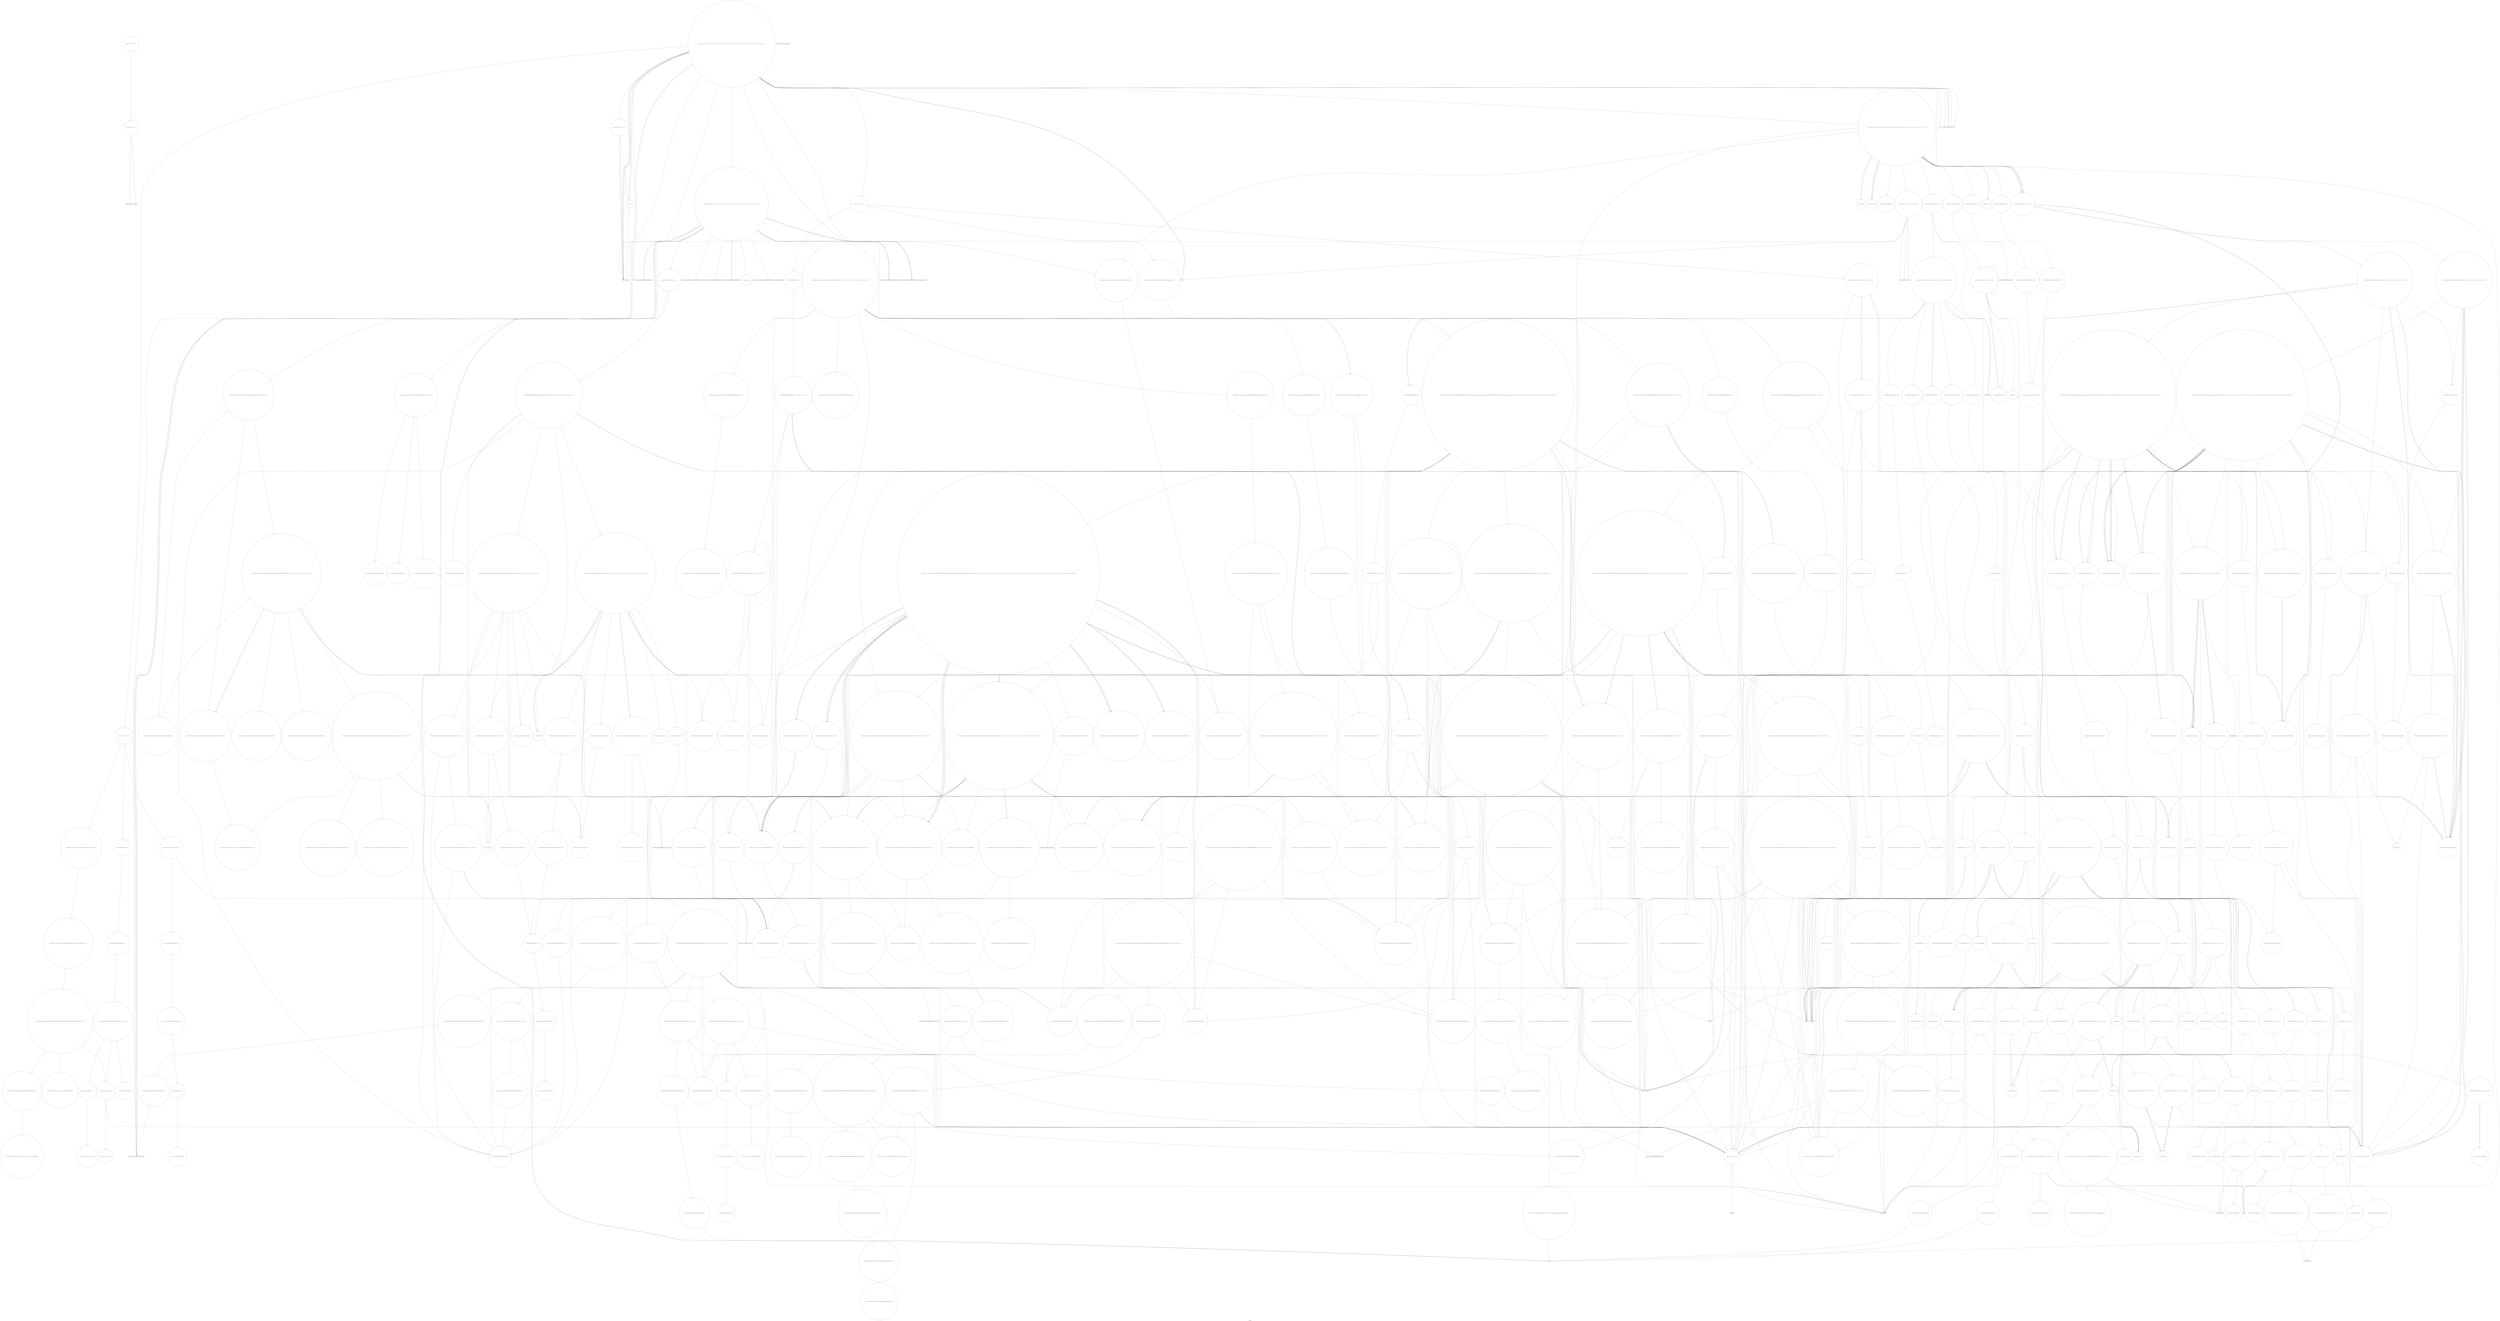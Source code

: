 digraph "Call Graph" {
	label="Call Graph";

	Node0x55a13edebe40 [shape=record,shape=circle,label="{__cxx_global_var_init|{<s0>1|<s1>2}}"];
	Node0x55a13edebe40:s0 -> Node0x55a13edebec0[color=black];
	Node0x55a13edebe40:s1 -> Node0x55a13f63ade0[color=black];
	Node0x55a13f6499c0 [shape=record,shape=circle,label="{_ZNSt16allocator_traitsISaIiEE7destroyIiEEvRS0_PT_|{<s0>719}}"];
	Node0x55a13f6499c0:s0 -> Node0x55a13f649ac0[color=black];
	Node0x55a13f647040 [shape=record,shape=circle,label="{_ZSt7forwardIN6solver3e_tEEOT_RNSt16remove_referenceIS2_E4typeE}"];
	Node0x55a13f6426a0 [shape=record,shape=circle,label="{_ZNSt23_Rb_tree_const_iteratorISt4pairIKNSt7__cxx1112basic_stringIcSt11char_traitsIcESaIcEEEiEEC2ERKSt17_Rb_tree_iteratorIS8_E}"];
	Node0x55a13f63c4e0 [shape=record,shape=circle,label="{_ZNK9__gnu_cxx13new_allocatorISt13_Rb_tree_nodeISt4pairIKNSt7__cxx1112basic_stringIcSt11char_traitsIcESaIcEEEiEEE8max_sizeEv}"];
	Node0x55a13f63b360 [shape=record,shape=Mrecord,label="{__gxx_personality_v0}"];
	Node0x55a13f64a0c0 [shape=record,shape=circle,label="{_ZNSt6vectorIN6solver3e_tESaIS1_EED2Ev|{<s0>737|<s1>738|<s2>739|<s3>740|<s4>741}}"];
	Node0x55a13f64a0c0:s0 -> Node0x55a13f640380[color=black];
	Node0x55a13f64a0c0:s1 -> Node0x55a13f640480[color=black];
	Node0x55a13f64a0c0:s2 -> Node0x55a13f64a840[color=black];
	Node0x55a13f64a0c0:s3 -> Node0x55a13f64a840[color=black];
	Node0x55a13f64a0c0:s4 -> Node0x55a13f63bbe0[color=black];
	Node0x55a13f647740 [shape=record,shape=circle,label="{_ZN6solver8levelizeEv|{<s0>586|<s1>587|<s2>588|<s3>589|<s4>590|<s5>591|<s6>592|<s7>593|<s8>594|<s9>595|<s10>596}}"];
	Node0x55a13f647740:s0 -> Node0x55a13f6477c0[color=black];
	Node0x55a13f647740:s1 -> Node0x55a13f6478c0[color=black];
	Node0x55a13f647740:s2 -> Node0x55a13f647940[color=black];
	Node0x55a13f647740:s3 -> Node0x55a13f6479c0[color=black];
	Node0x55a13f647740:s4 -> Node0x55a13f647a40[color=black];
	Node0x55a13f647740:s5 -> Node0x55a13f647ac0[color=black];
	Node0x55a13f647740:s6 -> Node0x55a13f63fc80[color=black];
	Node0x55a13f647740:s7 -> Node0x55a13f647b40[color=black];
	Node0x55a13f647740:s8 -> Node0x55a13f647bc0[color=black];
	Node0x55a13f647740:s9 -> Node0x55a13f647940[color=black];
	Node0x55a13f647740:s10 -> Node0x55a13f647bc0[color=black];
	Node0x55a13f63ed80 [shape=record,shape=circle,label="{_ZNSt5tupleIJRKNSt7__cxx1112basic_stringIcSt11char_traitsIcESaIcEEEEEC2EOS8_|{<s0>412}}"];
	Node0x55a13f63ed80:s0 -> Node0x55a13f63ee80[color=black];
	Node0x55a13f63cbe0 [shape=record,shape=circle,label="{_ZNSt8_Rb_treeINSt7__cxx1112basic_stringIcSt11char_traitsIcESaIcEEESt4pairIKS5_iESt10_Select1stIS8_ESt4lessIS5_ESaIS8_EE7_S_leftEPSt18_Rb_tree_node_base}"];
	Node0x55a13f63ba60 [shape=record,shape=circle,label="{_ZNSt3mapINSt7__cxx1112basic_stringIcSt11char_traitsIcESaIcEEEiSt4lessIS5_ESaISt4pairIKS5_iEEEC2Ev|{<s0>85}}"];
	Node0x55a13f63ba60:s0 -> Node0x55a13f63bee0[color=black];
	Node0x55a13f64a7c0 [shape=record,shape=circle,label="{_ZN9__gnu_cxx13new_allocatorISt13_Rb_tree_nodeISt4pairIKNSt7__cxx1112basic_stringIcSt11char_traitsIcESaIcEEEiEEED2Ev}"];
	Node0x55a13f647e40 [shape=record,shape=circle,label="{_ZNSt11_Deque_baseIiSaIiEE11_Deque_implD2Ev|{<s0>627}}"];
	Node0x55a13f647e40:s0 -> Node0x55a13f648cc0[color=black];
	Node0x55a13f63f480 [shape=record,shape=circle,label="{_ZNSt4pairIPSt18_Rb_tree_node_baseS1_EC2IRS1_S4_Lb1EEEOT_OT0_|{<s0>426|<s1>427}}"];
	Node0x55a13f63f480:s0 -> Node0x55a13f63cfe0[color=black];
	Node0x55a13f63f480:s1 -> Node0x55a13f63cfe0[color=black];
	Node0x55a13f63d2e0 [shape=record,shape=circle,label="{_ZNSt16allocator_traitsISaISt13_Rb_tree_nodeISt4pairIKNSt7__cxx1112basic_stringIcSt11char_traitsIcESaIcEEEiEEEE7destroyIS9_EEvRSB_PT_|{<s0>237}}"];
	Node0x55a13f63d2e0:s0 -> Node0x55a13f63d360[color=black];
	Node0x55a13f63c160 [shape=record,shape=circle,label="{_ZN9__gnu_cxx13new_allocatorISt13_Rb_tree_nodeISt4pairIKNSt7__cxx1112basic_stringIcSt11char_traitsIcESaIcEEEiEEEC2Ev}"];
	Node0x55a13f648540 [shape=record,shape=circle,label="{_ZN9__gnu_cxx13new_allocatorIPiEC2Ev}"];
	Node0x55a13f63fb80 [shape=record,shape=circle,label="{_ZN6solver6printfEPKcz|{<s0>442|<s1>443|<s2>444|<s3>445|<s4>446}}"];
	Node0x55a13f63fb80:s0 -> Node0x55a13f649e40[color=black];
	Node0x55a13f63fb80:s1 -> Node0x55a13f649ec0[color=black];
	Node0x55a13f63fb80:s2 -> Node0x55a13f649f40[color=black];
	Node0x55a13f63fb80:s3 -> Node0x55a13f63b060[color=black];
	Node0x55a13f63fb80:s4 -> Node0x55a13f63b1e0[color=black];
	Node0x55a13f641220 [shape=record,shape=circle,label="{_ZNSt8_Rb_treeIiiSt9_IdentityIiESt4lessIiESaIiEE6_M_endEv}"];
	Node0x55a13f63d880 [shape=record,shape=circle,label="{_ZNSt3setIiSt4lessIiESaIiEE6insertERKi|{<s0>111|<s1>112}}"];
	Node0x55a13f63d880:s0 -> Node0x55a13f640d20[color=black];
	Node0x55a13f63d880:s1 -> Node0x55a13f640da0[color=black];
	Node0x55a13f648c40 [shape=record,shape=circle,label="{_ZNSt15_Deque_iteratorIiRiPiE14_S_buffer_sizeEv|{<s0>667|<s1>668}}"];
	Node0x55a13f648c40:s0 -> Node0x55a13f648040[color=black];
	Node0x55a13f648c40:s1 -> Node0x55a13f63bbe0[color=black];
	Node0x55a13f640280 [shape=record,shape=circle,label="{_ZSt34__uninitialized_move_if_noexcept_aIPN6solver3e_tES2_SaIS1_EET0_T_S5_S4_RT1_|{<s0>512|<s1>513|<s2>514}}"];
	Node0x55a13f640280:s0 -> Node0x55a13f640a80[color=black];
	Node0x55a13f640280:s1 -> Node0x55a13f640a80[color=black];
	Node0x55a13f640280:s2 -> Node0x55a13f640a00[color=black];
	Node0x55a13f641920 [shape=record,shape=circle,label="{_ZSt7forwardIRPSt13_Rb_tree_nodeIiEEOT_RNSt16remove_referenceIS4_E4typeE}"];
	Node0x55a13f63df80 [shape=record,shape=circle,label="{_ZNSt8_Rb_treeINSt7__cxx1112basic_stringIcSt11char_traitsIcESaIcEEESt4pairIKS5_iESt10_Select1stIS8_ESt4lessIS5_ESaIS8_EE8_S_rightEPKSt18_Rb_tree_node_base}"];
	Node0x55a13f649340 [shape=record,shape=circle,label="{_ZSt12__niter_baseIPPiET_S2_}"];
	Node0x55a13f640980 [shape=record,shape=circle,label="{_ZN9__gnu_cxx13new_allocatorIN6solver3e_tEE8allocateEmPKv|{<s0>522|<s1>523|<s2>524}}"];
	Node0x55a13f640980:s0 -> Node0x55a13f640800[color=black];
	Node0x55a13f640980:s1 -> Node0x55a13f63c560[color=black];
	Node0x55a13f640980:s2 -> Node0x55a13f63b4e0[color=black];
	Node0x55a13f642020 [shape=record,shape=circle,label="{_ZN9__gnu_cxx16__aligned_membufIiE6_M_ptrEv|{<s0>316}}"];
	Node0x55a13f642020:s0 -> Node0x55a13f6420a0[color=black];
	Node0x55a13f63e680 [shape=record,shape=circle,label="{_ZNSt8_Rb_treeINSt7__cxx1112basic_stringIcSt11char_traitsIcESaIcEEESt4pairIKS5_iESt10_Select1stIS8_ESt4lessIS5_ESaIS8_EE24_M_get_insert_unique_posERS7_|{<s0>170|<s1>171|<s2>172|<s3>173|<s4>174|<s5>175|<s6>176|<s7>177|<s8>178|<s9>179|<s10>180|<s11>181|<s12>182|<s13>183|<s14>184}}"];
	Node0x55a13f63e680:s0 -> Node0x55a13f63cae0[color=black];
	Node0x55a13f63e680:s1 -> Node0x55a13f63cb60[color=black];
	Node0x55a13f63e680:s2 -> Node0x55a13f63de80[color=black];
	Node0x55a13f63e680:s3 -> Node0x55a13f63dd00[color=black];
	Node0x55a13f63e680:s4 -> Node0x55a13f63cbe0[color=black];
	Node0x55a13f63e680:s5 -> Node0x55a13f63cc60[color=black];
	Node0x55a13f63e680:s6 -> Node0x55a13f63e880[color=black];
	Node0x55a13f63e680:s7 -> Node0x55a13f63cd60[color=black];
	Node0x55a13f63e680:s8 -> Node0x55a13f63cce0[color=black];
	Node0x55a13f63e680:s9 -> Node0x55a13f63cde0[color=black];
	Node0x55a13f63e680:s10 -> Node0x55a13f63ce60[color=black];
	Node0x55a13f63e680:s11 -> Node0x55a13f63dd80[color=black];
	Node0x55a13f63e680:s12 -> Node0x55a13f63dd00[color=black];
	Node0x55a13f63e680:s13 -> Node0x55a13f63cde0[color=black];
	Node0x55a13f63e680:s14 -> Node0x55a13f63cee0[color=black];
	Node0x55a13edebec0 [shape=record,shape=Mrecord,label="{_ZNSt8ios_base4InitC1Ev}"];
	Node0x55a13f649a40 [shape=record,shape=circle,label="{_ZNSt5dequeIiSaIiEE16_M_pop_front_auxEv|{<s0>720|<s1>721|<s2>722|<s3>723}}"];
	Node0x55a13f649a40:s0 -> Node0x55a13f649b40[color=black];
	Node0x55a13f649a40:s1 -> Node0x55a13f6499c0[color=black];
	Node0x55a13f649a40:s2 -> Node0x55a13f6489c0[color=black];
	Node0x55a13f649a40:s3 -> Node0x55a13f648240[color=black];
	Node0x55a13f6470c0 [shape=record,shape=circle,label="{_ZNSt12_Destroy_auxILb1EE9__destroyIPN6solver3e_tEEEvT_S5_}"];
	Node0x55a13f642720 [shape=record,shape=circle,label="{_ZNSt5tupleIJRKNSt7__cxx1112basic_stringIcSt11char_traitsIcESaIcEEEEEC2IvLb1EEES7_|{<s0>340}}"];
	Node0x55a13f642720:s0 -> Node0x55a13f63f600[color=black];
	Node0x55a13f63c560 [shape=record,shape=Mrecord,label="{_ZSt17__throw_bad_allocv}"];
	Node0x55a13f63b3e0 [shape=record,shape=Mrecord,label="{atoi}"];
	Node0x55a13f64a140 [shape=record,shape=circle,label="{_ZNSt8_Rb_treeIiiSt9_IdentityIiESt4lessIiESaIiEED2Ev|{<s0>742|<s1>743|<s2>744|<s3>745|<s4>746}}"];
	Node0x55a13f64a140:s0 -> Node0x55a13f6411a0[color=black];
	Node0x55a13f64a140:s1 -> Node0x55a13f64a1c0[color=black];
	Node0x55a13f64a140:s2 -> Node0x55a13f64a240[color=black];
	Node0x55a13f64a140:s3 -> Node0x55a13f64a240[color=black];
	Node0x55a13f64a140:s4 -> Node0x55a13f63bbe0[color=black];
	Node0x55a13f6477c0 [shape=record,shape=Mrecord,label="{llvm.memset.p0i8.i64}"];
	Node0x55a13f63ee00 [shape=record,shape=circle,label="{_ZNSt4pairIKNSt7__cxx1112basic_stringIcSt11char_traitsIcESaIcEEEiEC2IJRS6_EJEEESt21piecewise_construct_tSt5tupleIJDpT_EESB_IJDpT0_EE|{<s0>413}}"];
	Node0x55a13f63ee00:s0 -> Node0x55a13f63f100[color=black];
	Node0x55a13f63cc60 [shape=record,shape=circle,label="{_ZNSt8_Rb_treeINSt7__cxx1112basic_stringIcSt11char_traitsIcESaIcEEESt4pairIKS5_iESt10_Select1stIS8_ESt4lessIS5_ESaIS8_EE8_S_rightEPSt18_Rb_tree_node_base}"];
	Node0x55a13f63bae0 [shape=record,shape=circle,label="{_ZNSt3setIiSt4lessIiESaIiEEC2Ev|{<s0>86}}"];
	Node0x55a13f63bae0:s0 -> Node0x55a13f63c260[color=black];
	Node0x55a13f64a840 [shape=record,shape=circle,label="{_ZNSt12_Vector_baseIN6solver3e_tESaIS1_EED2Ev|{<s0>771|<s1>772|<s2>773|<s3>774}}"];
	Node0x55a13f64a840:s0 -> Node0x55a13f640500[color=black];
	Node0x55a13f64a840:s1 -> Node0x55a13f64a8c0[color=black];
	Node0x55a13f64a840:s2 -> Node0x55a13f64a8c0[color=black];
	Node0x55a13f64a840:s3 -> Node0x55a13f63bbe0[color=black];
	Node0x55a13f647ec0 [shape=record,shape=circle,label="{_ZNSaIiEC2Ev|{<s0>628}}"];
	Node0x55a13f647ec0:s0 -> Node0x55a13f647fc0[color=black];
	Node0x55a13f63f500 [shape=record,shape=circle,label="{_ZNSt17_Rb_tree_iteratorISt4pairIKNSt7__cxx1112basic_stringIcSt11char_traitsIcESaIcEEEiEEppEv|{<s0>428}}"];
	Node0x55a13f63f500:s0 -> Node0x55a13f63f580[color=black];
	Node0x55a13f63d360 [shape=record,shape=circle,label="{_ZN9__gnu_cxx13new_allocatorISt13_Rb_tree_nodeISt4pairIKNSt7__cxx1112basic_stringIcSt11char_traitsIcESaIcEEEiEEE7destroyISA_EEvPT_|{<s0>238}}"];
	Node0x55a13f63d360:s0 -> Node0x55a13f63d3e0[color=black];
	Node0x55a13f63c1e0 [shape=record,shape=circle,label="{_ZNSt15_Rb_tree_header8_M_resetEv}"];
	Node0x55a13f6485c0 [shape=record,shape=circle,label="{_ZN9__gnu_cxx13new_allocatorIPiE8allocateEmPKv|{<s0>650|<s1>651|<s2>652}}"];
	Node0x55a13f6485c0:s0 -> Node0x55a13f648640[color=black];
	Node0x55a13f6485c0:s1 -> Node0x55a13f63c560[color=black];
	Node0x55a13f6485c0:s2 -> Node0x55a13f63b4e0[color=black];
	Node0x55a13f63fc00 [shape=record,shape=circle,label="{_ZNSt6vectorIN6solver3e_tESaIS1_EE12emplace_backIJRiS5_mEEEvDpOT_|{<s0>447|<s1>448|<s2>449|<s3>450|<s4>451|<s5>452|<s6>453|<s7>454|<s8>455}}"];
	Node0x55a13f63fc00:s0 -> Node0x55a13f63fe00[color=black];
	Node0x55a13f63fc00:s1 -> Node0x55a13f63fe00[color=black];
	Node0x55a13f63fc00:s2 -> Node0x55a13f63e580[color=black];
	Node0x55a13f63fc00:s3 -> Node0x55a13f63fd80[color=black];
	Node0x55a13f63fc00:s4 -> Node0x55a13f63ff00[color=black];
	Node0x55a13f63fc00:s5 -> Node0x55a13f63fe00[color=black];
	Node0x55a13f63fc00:s6 -> Node0x55a13f63fe00[color=black];
	Node0x55a13f63fc00:s7 -> Node0x55a13f63e580[color=black];
	Node0x55a13f63fc00:s8 -> Node0x55a13f63fe80[color=black];
	Node0x55a13f6412a0 [shape=record,shape=circle,label="{_ZNKSt4lessIiEclERKiS2_}"];
	Node0x55a13f63d900 [shape=record,shape=circle,label="{_ZNSt3mapINSt7__cxx1112basic_stringIcSt11char_traitsIcESaIcEEEiSt4lessIS5_ESaISt4pairIKS5_iEEEixERS9_|{<s0>113|<s1>114|<s2>115|<s3>116|<s4>117|<s5>118|<s6>119|<s7>120|<s8>121|<s9>122|<s10>123}}"];
	Node0x55a13f63d900:s0 -> Node0x55a13f642420[color=black];
	Node0x55a13f63d900:s1 -> Node0x55a13f6424a0[color=black];
	Node0x55a13f63d900:s2 -> Node0x55a13f63cce0[color=black];
	Node0x55a13f63d900:s3 -> Node0x55a13f642520[color=black];
	Node0x55a13f63d900:s4 -> Node0x55a13f6425a0[color=black];
	Node0x55a13f63d900:s5 -> Node0x55a13f63dd00[color=black];
	Node0x55a13f63d900:s6 -> Node0x55a13f6426a0[color=black];
	Node0x55a13f63d900:s7 -> Node0x55a13f642720[color=black];
	Node0x55a13f63d900:s8 -> Node0x55a13f642620[color=black];
	Node0x55a13f63d900:s9 -> Node0x55a13f63de00[color=black];
	Node0x55a13f63d900:s10 -> Node0x55a13f6425a0[color=black];
	Node0x55a13f648cc0 [shape=record,shape=circle,label="{_ZNSaIiED2Ev|{<s0>669}}"];
	Node0x55a13f648cc0:s0 -> Node0x55a13f648d40[color=black];
	Node0x55a13f640300 [shape=record,shape=circle,label="{_ZNK9__gnu_cxx17__normal_iteratorIPN6solver3e_tESt6vectorIS2_SaIS2_EEE4baseEv}"];
	Node0x55a13f6419a0 [shape=record,shape=circle,label="{_ZNSt8_Rb_treeIiiSt9_IdentityIiESt4lessIiESaIiEE8_S_valueEPKSt18_Rb_tree_node_base|{<s0>288}}"];
	Node0x55a13f6419a0:s0 -> Node0x55a13f6417a0[color=black];
	Node0x55a13f63e000 [shape=record,shape=circle,label="{_ZNSt23_Rb_tree_const_iteratorISt4pairIKNSt7__cxx1112basic_stringIcSt11char_traitsIcESaIcEEEiEEC2EPKSt18_Rb_tree_node_base}"];
	Node0x55a13f6493c0 [shape=record,shape=circle,label="{_ZNSt11__copy_moveILb0ELb1ESt26random_access_iterator_tagE8__copy_mIPiEEPT_PKS4_S7_S5_|{<s0>705}}"];
	Node0x55a13f6493c0:s0 -> Node0x55a13f649440[color=black];
	Node0x55a13f640a00 [shape=record,shape=circle,label="{_ZSt22__uninitialized_copy_aISt13move_iteratorIPN6solver3e_tEES3_S2_ET0_T_S6_S5_RSaIT1_E|{<s0>525|<s1>526|<s2>527}}"];
	Node0x55a13f640a00:s0 -> Node0x55a13f63de00[color=black];
	Node0x55a13f640a00:s1 -> Node0x55a13f63de00[color=black];
	Node0x55a13f640a00:s2 -> Node0x55a13f640b00[color=black];
	Node0x55a13f6420a0 [shape=record,shape=circle,label="{_ZN9__gnu_cxx16__aligned_membufIiE7_M_addrEv}"];
	Node0x55a13f63e700 [shape=record,shape=circle,label="{_ZNSt8_Rb_treeINSt7__cxx1112basic_stringIcSt11char_traitsIcESaIcEEESt4pairIKS5_iESt10_Select1stIS8_ESt4lessIS5_ESaIS8_EE14_M_insert_nodeEPSt18_Rb_tree_node_baseSG_PSt13_Rb_tree_nodeIS8_E|{<s0>185|<s1>186|<s2>187|<s3>188|<s4>189|<s5>190}}"];
	Node0x55a13f63e700:s0 -> Node0x55a13f63cb60[color=black];
	Node0x55a13f63e700:s1 -> Node0x55a13f63de80[color=black];
	Node0x55a13f63e700:s2 -> Node0x55a13f63dd80[color=black];
	Node0x55a13f63e700:s3 -> Node0x55a13f63dd00[color=black];
	Node0x55a13f63e700:s4 -> Node0x55a13f63d0e0[color=black];
	Node0x55a13f63e700:s5 -> Node0x55a13f63e880[color=black];
	Node0x55a13f63ad60 [shape=record,shape=Mrecord,label="{_ZNSt8ios_base4InitD1Ev}"];
	Node0x55a13f649ac0 [shape=record,shape=circle,label="{_ZN9__gnu_cxx13new_allocatorIiE7destroyIiEEvPT_}"];
	Node0x55a13f647140 [shape=record,shape=circle,label="{_ZNSt13move_iteratorIPN6solver3e_tEEC2ES2_}"];
	Node0x55a13f6427a0 [shape=record,shape=circle,label="{_ZNSt8_Rb_treeINSt7__cxx1112basic_stringIcSt11char_traitsIcESaIcEEESt4pairIKS5_iESt10_Select1stIS8_ESt4lessIS5_ESaIS8_EE11lower_boundERS7_|{<s0>341|<s1>342|<s2>343}}"];
	Node0x55a13f6427a0:s0 -> Node0x55a13f63cae0[color=black];
	Node0x55a13f6427a0:s1 -> Node0x55a13f63cb60[color=black];
	Node0x55a13f6427a0:s2 -> Node0x55a13f642820[color=black];
	Node0x55a13f63c5e0 [shape=record,shape=circle,label="{_ZNSt16allocator_traitsISaISt13_Rb_tree_nodeISt4pairIKNSt7__cxx1112basic_stringIcSt11char_traitsIcESaIcEEEiEEEE9constructIS9_JRS7_mEEEvRSB_PT_DpOT0_|{<s0>212|<s1>213|<s2>214}}"];
	Node0x55a13f63c5e0:s0 -> Node0x55a13f63e500[color=black];
	Node0x55a13f63c5e0:s1 -> Node0x55a13f63e580[color=black];
	Node0x55a13f63c5e0:s2 -> Node0x55a13f63c760[color=black];
	Node0x55a13f63b460 [shape=record,shape=Mrecord,label="{_ZNKSt7__cxx1112basic_stringIcSt11char_traitsIcESaIcEE5c_strEv}"];
	Node0x55a13f64a1c0 [shape=record,shape=circle,label="{_ZNSt8_Rb_treeIiiSt9_IdentityIiESt4lessIiESaIiEE8_M_eraseEPSt13_Rb_tree_nodeIiE|{<s0>747|<s1>748|<s2>749|<s3>750}}"];
	Node0x55a13f64a1c0:s0 -> Node0x55a13f641420[color=black];
	Node0x55a13f64a1c0:s1 -> Node0x55a13f64a1c0[color=black];
	Node0x55a13f64a1c0:s2 -> Node0x55a13f6413a0[color=black];
	Node0x55a13f64a1c0:s3 -> Node0x55a13f64a2c0[color=black];
	Node0x55a13f647840 [shape=record,shape=circle,label="{_ZN6solver7augmentEii|{<s0>597|<s1>598|<s2>599|<s3>600|<s4>601}}"];
	Node0x55a13f647840:s0 -> Node0x55a13f63fc80[color=black];
	Node0x55a13f647840:s1 -> Node0x55a13f647b40[color=black];
	Node0x55a13f647840:s2 -> Node0x55a13f649dc0[color=black];
	Node0x55a13f647840:s3 -> Node0x55a13f647840[color=black];
	Node0x55a13f647840:s4 -> Node0x55a13f647b40[color=black];
	Node0x55a13f63ee80 [shape=record,shape=circle,label="{_ZNSt11_Tuple_implILm0EJRKNSt7__cxx1112basic_stringIcSt11char_traitsIcESaIcEEEEEC2EOS8_|{<s0>414|<s1>415|<s2>416|<s3>417}}"];
	Node0x55a13f63ee80:s0 -> Node0x55a13f63ef80[color=black];
	Node0x55a13f63ee80:s1 -> Node0x55a13f63ef00[color=black];
	Node0x55a13f63ee80:s2 -> Node0x55a13f63f000[color=black];
	Node0x55a13f63ee80:s3 -> Node0x55a13f63bbe0[color=black];
	Node0x55a13f63cce0 [shape=record,shape=circle,label="{_ZNKSt17_Rb_tree_iteratorISt4pairIKNSt7__cxx1112basic_stringIcSt11char_traitsIcESaIcEEEiEEeqERKS9_}"];
	Node0x55a13f63bb60 [shape=record,shape=circle,label="{_ZNSt12_Vector_baseIN6solver3e_tESaIS1_EEC2Ev|{<s0>87}}"];
	Node0x55a13f63bb60:s0 -> Node0x55a13f63bd60[color=black];
	Node0x55a13f64a8c0 [shape=record,shape=circle,label="{_ZNSt12_Vector_baseIN6solver3e_tESaIS1_EE12_Vector_implD2Ev|{<s0>775}}"];
	Node0x55a13f64a8c0:s0 -> Node0x55a13f64a940[color=black];
	Node0x55a13f647f40 [shape=record,shape=circle,label="{_ZNSt15_Deque_iteratorIiRiPiEC2Ev}"];
	Node0x55a13f63f580 [shape=record,shape=Mrecord,label="{_ZSt18_Rb_tree_incrementPSt18_Rb_tree_node_base}"];
	Node0x55a13f63d3e0 [shape=record,shape=circle,label="{_ZNSt4pairIKNSt7__cxx1112basic_stringIcSt11char_traitsIcESaIcEEEiED2Ev|{<s0>239}}"];
	Node0x55a13f63d3e0:s0 -> Node0x55a13f63b960[color=black];
	Node0x55a13f63c260 [shape=record,shape=circle,label="{_ZNSt8_Rb_treeIiiSt9_IdentityIiESt4lessIiESaIiEEC2Ev|{<s0>99}}"];
	Node0x55a13f63c260:s0 -> Node0x55a13f63c2e0[color=black];
	Node0x55a13f648640 [shape=record,shape=circle,label="{_ZNK9__gnu_cxx13new_allocatorIPiE8max_sizeEv}"];
	Node0x55a13f63fc80 [shape=record,shape=circle,label="{_ZNKSt6vectorIN6solver3e_tESaIS1_EE4sizeEv}"];
	Node0x55a13f641320 [shape=record,shape=circle,label="{_ZNSt8_Rb_treeIiiSt9_IdentityIiESt4lessIiESaIiEE6_S_keyEPKSt13_Rb_tree_nodeIiE|{<s0>277|<s1>278}}"];
	Node0x55a13f641320:s0 -> Node0x55a13f641720[color=black];
	Node0x55a13f641320:s1 -> Node0x55a13f640ea0[color=black];
	Node0x55a13f63d980 [shape=record,shape=Mrecord,label="{_ZNSt7__cxx1118basic_stringstreamIcSt11char_traitsIcESaIcEED1Ev}"];
	Node0x55a13f648d40 [shape=record,shape=circle,label="{_ZN9__gnu_cxx13new_allocatorIiED2Ev}"];
	Node0x55a13f640380 [shape=record,shape=circle,label="{_ZNSt12_Vector_baseIN6solver3e_tESaIS1_EE19_M_get_Tp_allocatorEv}"];
	Node0x55a13f641a20 [shape=record,shape=circle,label="{_ZNKSt8_Rb_treeIiiSt9_IdentityIiESt4lessIiESaIiEE11_Alloc_nodeclIRKiEEPSt13_Rb_tree_nodeIiEOT_|{<s0>289|<s1>290}}"];
	Node0x55a13f641a20:s0 -> Node0x55a13f641020[color=black];
	Node0x55a13f641a20:s1 -> Node0x55a13f641aa0[color=black];
	Node0x55a13f63e080 [shape=record,shape=circle,label="{_ZNKSt10_Select1stISt4pairIKNSt7__cxx1112basic_stringIcSt11char_traitsIcESaIcEEEiEEclERKS8_}"];
	Node0x55a13f649440 [shape=record,shape=Mrecord,label="{llvm.memmove.p0i8.p0i8.i64}"];
	Node0x55a13f640a80 [shape=record,shape=circle,label="{_ZSt32__make_move_if_noexcept_iteratorIN6solver3e_tESt13move_iteratorIPS1_EET0_PT_|{<s0>528}}"];
	Node0x55a13f640a80:s0 -> Node0x55a13f647140[color=black];
	Node0x55a13f642120 [shape=record,shape=circle,label="{_ZNSt16allocator_traitsISaISt13_Rb_tree_nodeIiEEE10deallocateERS2_PS1_m|{<s0>317}}"];
	Node0x55a13f642120:s0 -> Node0x55a13f6421a0[color=black];
	Node0x55a13f63e780 [shape=record,shape=circle,label="{_ZNSt4pairISt17_Rb_tree_iteratorIS_IKNSt7__cxx1112basic_stringIcSt11char_traitsIcESaIcEEEiEEbEC2IS9_bLb1EEEOT_OT0_|{<s0>191|<s1>192|<s2>193}}"];
	Node0x55a13f63e780:s0 -> Node0x55a13f63d160[color=black];
	Node0x55a13f63e780:s1 -> Node0x55a13f63de00[color=black];
	Node0x55a13f63e780:s2 -> Node0x55a13f63d1e0[color=black];
	Node0x55a13f63ade0 [shape=record,shape=Mrecord,label="{__cxa_atexit}"];
	Node0x55a13f649b40 [shape=record,shape=circle,label="{_ZNSt11_Deque_baseIiSaIiEE19_M_get_Tp_allocatorEv}"];
	Node0x55a13f6471c0 [shape=record,shape=circle,label="{_ZN9__gnu_cxx13new_allocatorIN6solver3e_tEE7destroyIS2_EEvPT_}"];
	Node0x55a13f642820 [shape=record,shape=circle,label="{_ZNSt8_Rb_treeINSt7__cxx1112basic_stringIcSt11char_traitsIcESaIcEEESt4pairIKS5_iESt10_Select1stIS8_ESt4lessIS5_ESaIS8_EE14_M_lower_boundEPSt13_Rb_tree_nodeIS8_EPSt18_Rb_tree_node_baseRS7_|{<s0>344|<s1>345|<s2>346|<s3>347|<s4>348}}"];
	Node0x55a13f642820:s0 -> Node0x55a13f63de80[color=black];
	Node0x55a13f642820:s1 -> Node0x55a13f63dd00[color=black];
	Node0x55a13f642820:s2 -> Node0x55a13f63cbe0[color=black];
	Node0x55a13f642820:s3 -> Node0x55a13f63cc60[color=black];
	Node0x55a13f642820:s4 -> Node0x55a13f63e880[color=black];
	Node0x55a13f63c660 [shape=record,shape=circle,label="{_ZNSt13_Rb_tree_nodeISt4pairIKNSt7__cxx1112basic_stringIcSt11char_traitsIcESaIcEEEiEE9_M_valptrEv|{<s0>215}}"];
	Node0x55a13f63c660:s0 -> Node0x55a13f63c8e0[color=black];
	Node0x55a13f63b4e0 [shape=record,shape=Mrecord,label="{_Znwm}"];
	Node0x55a13f64a240 [shape=record,shape=circle,label="{_ZNSt8_Rb_treeIiiSt9_IdentityIiESt4lessIiESaIiEE13_Rb_tree_implIS3_Lb1EED2Ev|{<s0>751}}"];
	Node0x55a13f64a240:s0 -> Node0x55a13f64a4c0[color=black];
	Node0x55a13f6478c0 [shape=record,shape=circle,label="{_ZNSt5queueIiSt5dequeIiSaIiEEEC2IS2_vEEv|{<s0>602}}"];
	Node0x55a13f6478c0:s0 -> Node0x55a13f647c40[color=black];
	Node0x55a13f63ef00 [shape=record,shape=circle,label="{_ZSt7forwardIRKNSt7__cxx1112basic_stringIcSt11char_traitsIcESaIcEEEEOT_RNSt16remove_referenceIS8_E4typeE}"];
	Node0x55a13f63cd60 [shape=record,shape=circle,label="{_ZNSt8_Rb_treeINSt7__cxx1112basic_stringIcSt11char_traitsIcESaIcEEESt4pairIKS5_iESt10_Select1stIS8_ESt4lessIS5_ESaIS8_EE5beginEv|{<s0>228}}"];
	Node0x55a13f63cd60:s0 -> Node0x55a13f63e880[color=black];
	Node0x55a13f63bbe0 [shape=record,shape=circle,label="{__clang_call_terminate|{<s0>88|<s1>89}}"];
	Node0x55a13f63bbe0:s0 -> Node0x55a13f63bc60[color=black];
	Node0x55a13f63bbe0:s1 -> Node0x55a13f63bce0[color=black];
	Node0x55a13f64a940 [shape=record,shape=circle,label="{_ZNSaIN6solver3e_tEED2Ev|{<s0>776}}"];
	Node0x55a13f64a940:s0 -> Node0x55a13f64a9c0[color=black];
	Node0x55a13f647fc0 [shape=record,shape=circle,label="{_ZN9__gnu_cxx13new_allocatorIiEC2Ev}"];
	Node0x55a13f63f600 [shape=record,shape=circle,label="{_ZNSt11_Tuple_implILm0EJRKNSt7__cxx1112basic_stringIcSt11char_traitsIcESaIcEEEEEC2ES7_|{<s0>429}}"];
	Node0x55a13f63f600:s0 -> Node0x55a13f63f000[color=black];
	Node0x55a13f640ca0 [shape=record,shape=circle,label="{_ZNKSt8_Rb_treeINSt7__cxx1112basic_stringIcSt11char_traitsIcESaIcEEESt4pairIKS5_iESt10_Select1stIS8_ESt4lessIS5_ESaIS8_EE4sizeEv}"];
	Node0x55a13f63c2e0 [shape=record,shape=circle,label="{_ZNSt8_Rb_treeIiiSt9_IdentityIiESt4lessIiESaIiEE13_Rb_tree_implIS3_Lb1EEC2Ev|{<s0>100|<s1>101|<s2>102}}"];
	Node0x55a13f63c2e0:s0 -> Node0x55a13f63c360[color=black];
	Node0x55a13f63c2e0:s1 -> Node0x55a13f63c3e0[color=black];
	Node0x55a13f63c2e0:s2 -> Node0x55a13f63c0e0[color=black];
	Node0x55a13f6486c0 [shape=record,shape=circle,label="{_ZN9__gnu_cxx13new_allocatorIPiED2Ev}"];
	Node0x55a13f63fd00 [shape=record,shape=circle,label="{_ZNSt6vectorIN6solver3e_tESaIS1_EE12emplace_backIJRiimEEEvDpOT_|{<s0>456|<s1>457|<s2>458|<s3>459|<s4>460|<s5>461|<s6>462|<s7>463|<s8>464}}"];
	Node0x55a13f63fd00:s0 -> Node0x55a13f63fe00[color=black];
	Node0x55a13f63fd00:s1 -> Node0x55a13f6473c0[color=black];
	Node0x55a13f63fd00:s2 -> Node0x55a13f63e580[color=black];
	Node0x55a13f63fd00:s3 -> Node0x55a13f647340[color=black];
	Node0x55a13f63fd00:s4 -> Node0x55a13f63ff00[color=black];
	Node0x55a13f63fd00:s5 -> Node0x55a13f63fe00[color=black];
	Node0x55a13f63fd00:s6 -> Node0x55a13f6473c0[color=black];
	Node0x55a13f63fd00:s7 -> Node0x55a13f63e580[color=black];
	Node0x55a13f63fd00:s8 -> Node0x55a13f647440[color=black];
	Node0x55a13f6413a0 [shape=record,shape=circle,label="{_ZNSt8_Rb_treeIiiSt9_IdentityIiESt4lessIiESaIiEE7_S_leftEPSt18_Rb_tree_node_base}"];
	Node0x55a13f63da00 [shape=record,shape=circle,label="{_ZNKSt8_Rb_treeINSt7__cxx1112basic_stringIcSt11char_traitsIcESaIcEEESt4pairIKS5_iESt10_Select1stIS8_ESt4lessIS5_ESaIS8_EE4findERS7_|{<s0>124|<s1>125|<s2>126|<s3>127|<s4>128|<s5>129|<s6>130|<s7>131|<s8>132}}"];
	Node0x55a13f63da00:s0 -> Node0x55a13f63dc00[color=black];
	Node0x55a13f63da00:s1 -> Node0x55a13f63dc80[color=black];
	Node0x55a13f63da00:s2 -> Node0x55a13f63db80[color=black];
	Node0x55a13f63da00:s3 -> Node0x55a13f63db00[color=black];
	Node0x55a13f63da00:s4 -> Node0x55a13f63da80[color=black];
	Node0x55a13f63da00:s5 -> Node0x55a13f63dd80[color=black];
	Node0x55a13f63da00:s6 -> Node0x55a13f63dd00[color=black];
	Node0x55a13f63da00:s7 -> Node0x55a13f63db00[color=black];
	Node0x55a13f63da00:s8 -> Node0x55a13f63de00[color=black];
	Node0x55a13f648dc0 [shape=record,shape=circle,label="{_ZNSt5dequeIiSaIiEE9push_backERKi|{<s0>670|<s1>671}}"];
	Node0x55a13f648dc0:s0 -> Node0x55a13f648e40[color=black];
	Node0x55a13f648dc0:s1 -> Node0x55a13f648ec0[color=black];
	Node0x55a13f640400 [shape=record,shape=circle,label="{_ZNSt16allocator_traitsISaIN6solver3e_tEEE7destroyIS1_EEvRS2_PT_|{<s0>515}}"];
	Node0x55a13f640400:s0 -> Node0x55a13f6471c0[color=black];
	Node0x55a13f641aa0 [shape=record,shape=circle,label="{_ZNSt8_Rb_treeIiiSt9_IdentityIiESt4lessIiESaIiEE14_M_create_nodeIJRKiEEEPSt13_Rb_tree_nodeIiEDpOT_|{<s0>291|<s1>292|<s2>293}}"];
	Node0x55a13f641aa0:s0 -> Node0x55a13f641b20[color=black];
	Node0x55a13f641aa0:s1 -> Node0x55a13f641020[color=black];
	Node0x55a13f641aa0:s2 -> Node0x55a13f641ba0[color=black];
	Node0x55a13f63e100 [shape=record,shape=circle,label="{_ZNSt8_Rb_treeINSt7__cxx1112basic_stringIcSt11char_traitsIcESaIcEEESt4pairIKS5_iESt10_Select1stIS8_ESt4lessIS5_ESaIS8_EE8_S_valueEPKSt13_Rb_tree_nodeIS8_E|{<s0>144}}"];
	Node0x55a13f63e100:s0 -> Node0x55a13f63e180[color=black];
	Node0x55a13f6494c0 [shape=record,shape=circle,label="{_ZSt23__copy_move_backward_a2ILb0EPPiS1_ET1_T0_S3_S2_|{<s0>706|<s1>707|<s2>708|<s3>709}}"];
	Node0x55a13f6494c0:s0 -> Node0x55a13f649340[color=black];
	Node0x55a13f6494c0:s1 -> Node0x55a13f649340[color=black];
	Node0x55a13f6494c0:s2 -> Node0x55a13f649340[color=black];
	Node0x55a13f6494c0:s3 -> Node0x55a13f649540[color=black];
	Node0x55a13f640b00 [shape=record,shape=circle,label="{_ZSt18uninitialized_copyISt13move_iteratorIPN6solver3e_tEES3_ET0_T_S6_S5_|{<s0>529|<s1>530|<s2>531}}"];
	Node0x55a13f640b00:s0 -> Node0x55a13f63de00[color=black];
	Node0x55a13f640b00:s1 -> Node0x55a13f63de00[color=black];
	Node0x55a13f640b00:s2 -> Node0x55a13f640b80[color=black];
	Node0x55a13f6421a0 [shape=record,shape=circle,label="{_ZN9__gnu_cxx13new_allocatorISt13_Rb_tree_nodeIiEE10deallocateEPS2_m|{<s0>318}}"];
	Node0x55a13f6421a0:s0 -> Node0x55a13f63b5e0[color=black];
	Node0x55a13f63e800 [shape=record,shape=circle,label="{_ZNSt8_Rb_treeINSt7__cxx1112basic_stringIcSt11char_traitsIcESaIcEEESt4pairIKS5_iESt10_Select1stIS8_ESt4lessIS5_ESaIS8_EE12_M_drop_nodeEPSt13_Rb_tree_nodeIS8_E|{<s0>194|<s1>195}}"];
	Node0x55a13f63e800:s0 -> Node0x55a13f63d260[color=black];
	Node0x55a13f63e800:s1 -> Node0x55a13f63c6e0[color=black];
	Node0x55a13f63ae60 [shape=record,shape=circle,label="{_Z4initv}"];
	Node0x55a13f649bc0 [shape=record,shape=circle,label="{_ZNSt5dequeIiSaIiEED2Ev|{<s0>724|<s1>725|<s2>726|<s3>727|<s4>728|<s5>729|<s6>730}}"];
	Node0x55a13f649bc0:s0 -> Node0x55a13f6497c0[color=black];
	Node0x55a13f649bc0:s1 -> Node0x55a13f649cc0[color=black];
	Node0x55a13f649bc0:s2 -> Node0x55a13f649b40[color=black];
	Node0x55a13f649bc0:s3 -> Node0x55a13f649c40[color=black];
	Node0x55a13f649bc0:s4 -> Node0x55a13f649d40[color=black];
	Node0x55a13f649bc0:s5 -> Node0x55a13f649d40[color=black];
	Node0x55a13f649bc0:s6 -> Node0x55a13f63bbe0[color=black];
	Node0x55a13f647240 [shape=record,shape=circle,label="{_ZNSt16allocator_traitsISaIN6solver3e_tEEE10deallocateERS2_PS1_m|{<s0>549}}"];
	Node0x55a13f647240:s0 -> Node0x55a13f6472c0[color=black];
	Node0x55a13f6428a0 [shape=record,shape=circle,label="{_ZNSt8_Rb_treeINSt7__cxx1112basic_stringIcSt11char_traitsIcESaIcEEESt4pairIKS5_iESt10_Select1stIS8_ESt4lessIS5_ESaIS8_EE3endEv|{<s0>349}}"];
	Node0x55a13f6428a0:s0 -> Node0x55a13f63e880[color=black];
	Node0x55a13f63c6e0 [shape=record,shape=circle,label="{_ZNSt8_Rb_treeINSt7__cxx1112basic_stringIcSt11char_traitsIcESaIcEEESt4pairIKS5_iESt10_Select1stIS8_ESt4lessIS5_ESaIS8_EE11_M_put_nodeEPSt13_Rb_tree_nodeIS8_E|{<s0>216|<s1>217|<s2>218}}"];
	Node0x55a13f63c6e0:s0 -> Node0x55a13f63ec00[color=black];
	Node0x55a13f63c6e0:s1 -> Node0x55a13f63c9e0[color=black];
	Node0x55a13f63c6e0:s2 -> Node0x55a13f63bbe0[color=black];
	Node0x55a13f63b560 [shape=record,shape=circle,label="{_ZN6solverC2Ev|{<s0>34|<s1>35|<s2>36}}"];
	Node0x55a13f63b560:s0 -> Node0x55a13f63b9e0[color=black];
	Node0x55a13f63b560:s1 -> Node0x55a13f63ba60[color=black];
	Node0x55a13f63b560:s2 -> Node0x55a13f63bae0[color=black];
	Node0x55a13f64a2c0 [shape=record,shape=circle,label="{_ZNSt8_Rb_treeIiiSt9_IdentityIiESt4lessIiESaIiEE12_M_drop_nodeEPSt13_Rb_tree_nodeIiE|{<s0>752|<s1>753}}"];
	Node0x55a13f64a2c0:s0 -> Node0x55a13f64a340[color=black];
	Node0x55a13f64a2c0:s1 -> Node0x55a13f641f20[color=black];
	Node0x55a13f647940 [shape=record,shape=circle,label="{_ZNSt5queueIiSt5dequeIiSaIiEEE4pushERKi|{<s0>603}}"];
	Node0x55a13f647940:s0 -> Node0x55a13f648dc0[color=black];
	Node0x55a13f63ef80 [shape=record,shape=circle,label="{_ZNSt11_Tuple_implILm0EJRKNSt7__cxx1112basic_stringIcSt11char_traitsIcESaIcEEEEE7_M_headERS8_|{<s0>418}}"];
	Node0x55a13f63ef80:s0 -> Node0x55a13f63f080[color=black];
	Node0x55a13f63cde0 [shape=record,shape=circle,label="{_ZNSt4pairIPSt18_Rb_tree_node_baseS1_EC2IRPSt13_Rb_tree_nodeIS_IKNSt7__cxx1112basic_stringIcSt11char_traitsIcESaIcEEEiEERS1_Lb1EEEOT_OT0_|{<s0>229|<s1>230}}"];
	Node0x55a13f63cde0:s0 -> Node0x55a13f63cf60[color=black];
	Node0x55a13f63cde0:s1 -> Node0x55a13f63cfe0[color=black];
	Node0x55a13f63bc60 [shape=record,shape=Mrecord,label="{__cxa_begin_catch}"];
	Node0x55a13f64a9c0 [shape=record,shape=circle,label="{_ZN9__gnu_cxx13new_allocatorIN6solver3e_tEED2Ev}"];
	Node0x55a13f648040 [shape=record,shape=circle,label="{_ZSt16__deque_buf_sizem}"];
	Node0x55a13f63f680 [shape=record,shape=circle,label="{_ZN6solver8add_edgeEiii|{<s0>430|<s1>431|<s2>432|<s3>433}}"];
	Node0x55a13f63f680:s0 -> Node0x55a13f63fc80[color=black];
	Node0x55a13f63f680:s1 -> Node0x55a13f63fc00[color=black];
	Node0x55a13f63f680:s2 -> Node0x55a13f63fc80[color=black];
	Node0x55a13f63f680:s3 -> Node0x55a13f63fd00[color=black];
	Node0x55a13f640d20 [shape=record,shape=circle,label="{_ZNSt8_Rb_treeIiiSt9_IdentityIiESt4lessIiESaIiEE16_M_insert_uniqueIRKiEESt4pairISt17_Rb_tree_iteratorIiEbEOT_|{<s0>240|<s1>241|<s2>242|<s3>243|<s4>244|<s5>245|<s6>246|<s7>247}}"];
	Node0x55a13f640d20:s0 -> Node0x55a13f640ea0[color=black];
	Node0x55a13f640d20:s1 -> Node0x55a13f640e20[color=black];
	Node0x55a13f640d20:s2 -> Node0x55a13f640f20[color=black];
	Node0x55a13f640d20:s3 -> Node0x55a13f641020[color=black];
	Node0x55a13f640d20:s4 -> Node0x55a13f640fa0[color=black];
	Node0x55a13f640d20:s5 -> Node0x55a13f6410a0[color=black];
	Node0x55a13f640d20:s6 -> Node0x55a13f641120[color=black];
	Node0x55a13f640d20:s7 -> Node0x55a13f6410a0[color=black];
	Node0x55a13f63c360 [shape=record,shape=circle,label="{_ZNSaISt13_Rb_tree_nodeIiEEC2Ev|{<s0>103}}"];
	Node0x55a13f63c360:s0 -> Node0x55a13f63d480[color=black];
	Node0x55a13f648740 [shape=record,shape=circle,label="{_ZNSt11_Deque_baseIiSaIiEE16_M_allocate_nodeEv|{<s0>653|<s1>654}}"];
	Node0x55a13f648740:s0 -> Node0x55a13f648040[color=black];
	Node0x55a13f648740:s1 -> Node0x55a13f648840[color=black];
	Node0x55a13f63fd80 [shape=record,shape=circle,label="{_ZNSt16allocator_traitsISaIN6solver3e_tEEE9constructIS1_JRiS5_mEEEvRS2_PT_DpOT0_|{<s0>465|<s1>466|<s2>467|<s3>468}}"];
	Node0x55a13f63fd80:s0 -> Node0x55a13f63fe00[color=black];
	Node0x55a13f63fd80:s1 -> Node0x55a13f63fe00[color=black];
	Node0x55a13f63fd80:s2 -> Node0x55a13f63e580[color=black];
	Node0x55a13f63fd80:s3 -> Node0x55a13f63ff80[color=black];
	Node0x55a13f641420 [shape=record,shape=circle,label="{_ZNSt8_Rb_treeIiiSt9_IdentityIiESt4lessIiESaIiEE8_S_rightEPSt18_Rb_tree_node_base}"];
	Node0x55a13f63da80 [shape=record,shape=circle,label="{_ZNKSt23_Rb_tree_const_iteratorISt4pairIKNSt7__cxx1112basic_stringIcSt11char_traitsIcESaIcEEEiEEeqERKS9_}"];
	Node0x55a13f648e40 [shape=record,shape=circle,label="{_ZNSt16allocator_traitsISaIiEE9constructIiJRKiEEEvRS0_PT_DpOT0_|{<s0>672|<s1>673}}"];
	Node0x55a13f648e40:s0 -> Node0x55a13f641020[color=black];
	Node0x55a13f648e40:s1 -> Node0x55a13f648f40[color=black];
	Node0x55a13f640480 [shape=record,shape=circle,label="{_ZSt8_DestroyIPN6solver3e_tES1_EvT_S3_RSaIT0_E|{<s0>516}}"];
	Node0x55a13f640480:s0 -> Node0x55a13f646ec0[color=black];
	Node0x55a13f641b20 [shape=record,shape=circle,label="{_ZNSt8_Rb_treeIiiSt9_IdentityIiESt4lessIiESaIiEE11_M_get_nodeEv|{<s0>294|<s1>295}}"];
	Node0x55a13f641b20:s0 -> Node0x55a13f641ca0[color=black];
	Node0x55a13f641b20:s1 -> Node0x55a13f641c20[color=black];
	Node0x55a13f63e180 [shape=record,shape=circle,label="{_ZNKSt13_Rb_tree_nodeISt4pairIKNSt7__cxx1112basic_stringIcSt11char_traitsIcESaIcEEEiEE9_M_valptrEv|{<s0>145}}"];
	Node0x55a13f63e180:s0 -> Node0x55a13f63e200[color=black];
	Node0x55a13f649540 [shape=record,shape=circle,label="{_ZSt22__copy_move_backward_aILb0EPPiS1_ET1_T0_S3_S2_|{<s0>710}}"];
	Node0x55a13f649540:s0 -> Node0x55a13f6495c0[color=black];
	Node0x55a13f640b80 [shape=record,shape=circle,label="{_ZNSt20__uninitialized_copyILb0EE13__uninit_copyISt13move_iteratorIPN6solver3e_tEES5_EET0_T_S8_S7_|{<s0>532|<s1>533|<s2>534|<s3>535|<s4>536|<s5>537|<s6>538|<s7>539|<s8>540|<s9>541|<s10>542}}"];
	Node0x55a13f640b80:s0 -> Node0x55a13f640c00[color=black];
	Node0x55a13f640b80:s1 -> Node0x55a13f646d40[color=black];
	Node0x55a13f640b80:s2 -> Node0x55a13f646dc0[color=black];
	Node0x55a13f640b80:s3 -> Node0x55a13f646cc0[color=black];
	Node0x55a13f640b80:s4 -> Node0x55a13f646e40[color=black];
	Node0x55a13f640b80:s5 -> Node0x55a13f63bc60[color=black];
	Node0x55a13f640b80:s6 -> Node0x55a13f646ec0[color=black];
	Node0x55a13f640b80:s7 -> Node0x55a13f63e900[color=black];
	Node0x55a13f640b80:s8 -> Node0x55a13f63e980[color=black];
	Node0x55a13f640b80:s9 -> Node0x55a13f63ea00[color=black];
	Node0x55a13f640b80:s10 -> Node0x55a13f63bbe0[color=black];
	Node0x55a13f642220 [shape=record,shape=circle,label="{_ZSt7forwardISt17_Rb_tree_iteratorIiEEOT_RNSt16remove_referenceIS2_E4typeE}"];
	Node0x55a13f63e880 [shape=record,shape=circle,label="{_ZNSt17_Rb_tree_iteratorISt4pairIKNSt7__cxx1112basic_stringIcSt11char_traitsIcESaIcEEEiEEC2EPSt18_Rb_tree_node_base}"];
	Node0x55a13f63aee0 [shape=record,shape=circle,label="{_Z3secv|{<s0>3}}"];
	Node0x55a13f63aee0:s0 -> Node0x55a13f63af60[color=black];
	Node0x55a13f649c40 [shape=record,shape=circle,label="{_ZNSt5dequeIiSaIiEE15_M_destroy_dataESt15_Deque_iteratorIiRiPiES5_RKS0_}"];
	Node0x55a13f6472c0 [shape=record,shape=circle,label="{_ZN9__gnu_cxx13new_allocatorIN6solver3e_tEE10deallocateEPS2_m|{<s0>550}}"];
	Node0x55a13f6472c0:s0 -> Node0x55a13f63b5e0[color=black];
	Node0x55a13f642920 [shape=record,shape=circle,label="{_ZNKSt8_Rb_treeINSt7__cxx1112basic_stringIcSt11char_traitsIcESaIcEEESt4pairIKS5_iESt10_Select1stIS8_ESt4lessIS5_ESaIS8_EE8key_compEv}"];
	Node0x55a13f63c760 [shape=record,shape=circle,label="{_ZN9__gnu_cxx13new_allocatorISt13_Rb_tree_nodeISt4pairIKNSt7__cxx1112basic_stringIcSt11char_traitsIcESaIcEEEiEEE9constructISA_JRS8_mEEEvPT_DpOT0_|{<s0>219|<s1>220|<s2>221}}"];
	Node0x55a13f63c760:s0 -> Node0x55a13f63e500[color=black];
	Node0x55a13f63c760:s1 -> Node0x55a13f63e580[color=black];
	Node0x55a13f63c760:s2 -> Node0x55a13f63c7e0[color=black];
	Node0x55a13f63b5e0 [shape=record,shape=Mrecord,label="{_ZdlPv}"];
	Node0x55a13f64a340 [shape=record,shape=circle,label="{_ZNSt8_Rb_treeIiiSt9_IdentityIiESt4lessIiESaIiEE15_M_destroy_nodeEPSt13_Rb_tree_nodeIiE|{<s0>754|<s1>755|<s2>756|<s3>757}}"];
	Node0x55a13f64a340:s0 -> Node0x55a13f641ca0[color=black];
	Node0x55a13f64a340:s1 -> Node0x55a13f641ea0[color=black];
	Node0x55a13f64a340:s2 -> Node0x55a13f64a3c0[color=black];
	Node0x55a13f64a340:s3 -> Node0x55a13f63bbe0[color=black];
	Node0x55a13f6479c0 [shape=record,shape=circle,label="{_ZNKSt5queueIiSt5dequeIiSaIiEEE5emptyEv|{<s0>604}}"];
	Node0x55a13f6479c0:s0 -> Node0x55a13f649640[color=black];
	Node0x55a13f63f000 [shape=record,shape=circle,label="{_ZNSt10_Head_baseILm0ERKNSt7__cxx1112basic_stringIcSt11char_traitsIcESaIcEEELb0EEC2ES7_}"];
	Node0x55a13f63ce60 [shape=record,shape=circle,label="{_ZNSt17_Rb_tree_iteratorISt4pairIKNSt7__cxx1112basic_stringIcSt11char_traitsIcESaIcEEEiEEmmEv|{<s0>231}}"];
	Node0x55a13f63ce60:s0 -> Node0x55a13f63d060[color=black];
	Node0x55a13f63bce0 [shape=record,shape=Mrecord,label="{_ZSt9terminatev}"];
	Node0x55a13f64aa40 [shape=record,shape=circle,label="{_GLOBAL__sub_I_iwi_2_0.cpp|{<s0>777}}"];
	Node0x55a13f64aa40:s0 -> Node0x55a13edebe40[color=black];
	Node0x55a13f6480c0 [shape=record,shape=circle,label="{_ZNSt11_Deque_baseIiSaIiEE15_M_allocate_mapEm|{<s0>629|<s1>630|<s2>631|<s3>632}}"];
	Node0x55a13f6480c0:s0 -> Node0x55a13f6482c0[color=black];
	Node0x55a13f6480c0:s1 -> Node0x55a13f648340[color=black];
	Node0x55a13f6480c0:s2 -> Node0x55a13f6483c0[color=black];
	Node0x55a13f6480c0:s3 -> Node0x55a13f6483c0[color=black];
	Node0x55a13f63f700 [shape=record,shape=circle,label="{_ZN6solver8v_word_eEi}"];
	Node0x55a13f640da0 [shape=record,shape=circle,label="{_ZNSt4pairISt23_Rb_tree_const_iteratorIiEbEC2IRSt17_Rb_tree_iteratorIiERbLb1EEEOT_OT0_|{<s0>248|<s1>249|<s2>250}}"];
	Node0x55a13f640da0:s0 -> Node0x55a13f6422a0[color=black];
	Node0x55a13f640da0:s1 -> Node0x55a13f642320[color=black];
	Node0x55a13f640da0:s2 -> Node0x55a13f6423a0[color=black];
	Node0x55a13f63c3e0 [shape=record,shape=circle,label="{_ZNSt20_Rb_tree_key_compareISt4lessIiEEC2Ev}"];
	Node0x55a13f6487c0 [shape=record,shape=circle,label="{_ZNSt11_Deque_baseIiSaIiEE16_M_destroy_nodesEPPiS3_|{<s0>655}}"];
	Node0x55a13f6487c0:s0 -> Node0x55a13f6489c0[color=black];
	Node0x55a13f63fe00 [shape=record,shape=circle,label="{_ZSt7forwardIRiEOT_RNSt16remove_referenceIS1_E4typeE}"];
	Node0x55a13f6414a0 [shape=record,shape=circle,label="{_ZNKSt17_Rb_tree_iteratorIiEeqERKS0_}"];
	Node0x55a13f63db00 [shape=record,shape=circle,label="{_ZNKSt8_Rb_treeINSt7__cxx1112basic_stringIcSt11char_traitsIcESaIcEEESt4pairIKS5_iESt10_Select1stIS8_ESt4lessIS5_ESaIS8_EE3endEv|{<s0>133}}"];
	Node0x55a13f63db00:s0 -> Node0x55a13f63e000[color=black];
	Node0x55a13f648ec0 [shape=record,shape=circle,label="{_ZNSt5dequeIiSaIiEE16_M_push_back_auxIJRKiEEEvDpOT_|{<s0>674|<s1>675|<s2>676|<s3>677|<s4>678|<s5>679|<s6>680|<s7>681|<s8>682|<s9>683}}"];
	Node0x55a13f648ec0:s0 -> Node0x55a13f648fc0[color=black];
	Node0x55a13f648ec0:s1 -> Node0x55a13f648740[color=black];
	Node0x55a13f648ec0:s2 -> Node0x55a13f641020[color=black];
	Node0x55a13f648ec0:s3 -> Node0x55a13f648e40[color=black];
	Node0x55a13f648ec0:s4 -> Node0x55a13f648240[color=black];
	Node0x55a13f648ec0:s5 -> Node0x55a13f63bc60[color=black];
	Node0x55a13f648ec0:s6 -> Node0x55a13f6489c0[color=black];
	Node0x55a13f648ec0:s7 -> Node0x55a13f63e900[color=black];
	Node0x55a13f648ec0:s8 -> Node0x55a13f63e980[color=black];
	Node0x55a13f648ec0:s9 -> Node0x55a13f63bbe0[color=black];
	Node0x55a13f640500 [shape=record,shape=circle,label="{_ZNSt12_Vector_baseIN6solver3e_tESaIS1_EE13_M_deallocateEPS1_m|{<s0>517}}"];
	Node0x55a13f640500:s0 -> Node0x55a13f647240[color=black];
	Node0x55a13f641ba0 [shape=record,shape=circle,label="{_ZNSt8_Rb_treeIiiSt9_IdentityIiESt4lessIiESaIiEE17_M_construct_nodeIJRKiEEEvPSt13_Rb_tree_nodeIiEDpOT_|{<s0>296|<s1>297|<s2>298|<s3>299|<s4>300|<s5>301|<s6>302|<s7>303|<s8>304}}"];
	Node0x55a13f641ba0:s0 -> Node0x55a13f641ca0[color=black];
	Node0x55a13f641ba0:s1 -> Node0x55a13f641ea0[color=black];
	Node0x55a13f641ba0:s2 -> Node0x55a13f641020[color=black];
	Node0x55a13f641ba0:s3 -> Node0x55a13f641e20[color=black];
	Node0x55a13f641ba0:s4 -> Node0x55a13f63bc60[color=black];
	Node0x55a13f641ba0:s5 -> Node0x55a13f641f20[color=black];
	Node0x55a13f641ba0:s6 -> Node0x55a13f63e900[color=black];
	Node0x55a13f641ba0:s7 -> Node0x55a13f63e980[color=black];
	Node0x55a13f641ba0:s8 -> Node0x55a13f63bbe0[color=black];
	Node0x55a13f63e200 [shape=record,shape=circle,label="{_ZNK9__gnu_cxx16__aligned_membufISt4pairIKNSt7__cxx1112basic_stringIcSt11char_traitsIcESaIcEEEiEE6_M_ptrEv|{<s0>146}}"];
	Node0x55a13f63e200:s0 -> Node0x55a13f63e280[color=black];
	Node0x55a13f6495c0 [shape=record,shape=circle,label="{_ZNSt20__copy_move_backwardILb0ELb1ESt26random_access_iterator_tagE13__copy_move_bIPiEEPT_PKS4_S7_S5_|{<s0>711}}"];
	Node0x55a13f6495c0:s0 -> Node0x55a13f649440[color=black];
	Node0x55a13f640c00 [shape=record,shape=circle,label="{_ZStneIPN6solver3e_tEEbRKSt13move_iteratorIT_ES7_|{<s0>543}}"];
	Node0x55a13f640c00:s0 -> Node0x55a13f646f40[color=black];
	Node0x55a13f6422a0 [shape=record,shape=circle,label="{_ZSt7forwardIRSt17_Rb_tree_iteratorIiEEOT_RNSt16remove_referenceIS3_E4typeE}"];
	Node0x55a13f63e900 [shape=record,shape=Mrecord,label="{__cxa_rethrow}"];
	Node0x55a13f63af60 [shape=record,shape=Mrecord,label="{gettimeofday}"];
	Node0x55a13f649cc0 [shape=record,shape=circle,label="{_ZNSt5dequeIiSaIiEE3endEv|{<s0>731}}"];
	Node0x55a13f649cc0:s0 -> Node0x55a13f6498c0[color=black];
	Node0x55a13f647340 [shape=record,shape=circle,label="{_ZNSt16allocator_traitsISaIN6solver3e_tEEE9constructIS1_JRiimEEEvRS2_PT_DpOT0_|{<s0>551|<s1>552|<s2>553|<s3>554}}"];
	Node0x55a13f647340:s0 -> Node0x55a13f63fe00[color=black];
	Node0x55a13f647340:s1 -> Node0x55a13f6473c0[color=black];
	Node0x55a13f647340:s2 -> Node0x55a13f63e580[color=black];
	Node0x55a13f647340:s3 -> Node0x55a13f6474c0[color=black];
	Node0x55a13f6429a0 [shape=record,shape=circle,label="{_ZNSt8_Rb_treeINSt7__cxx1112basic_stringIcSt11char_traitsIcESaIcEEESt4pairIKS5_iESt10_Select1stIS8_ESt4lessIS5_ESaIS8_EE14_M_create_nodeIJRKSt21piecewise_construct_tSt5tupleIJRS7_EESJ_IJEEEEEPSt13_Rb_tree_nodeIS8_EDpOT_|{<s0>350|<s1>351|<s2>352|<s3>353|<s4>354}}"];
	Node0x55a13f6429a0:s0 -> Node0x55a13f63ea80[color=black];
	Node0x55a13f6429a0:s1 -> Node0x55a13f642a20[color=black];
	Node0x55a13f6429a0:s2 -> Node0x55a13f642aa0[color=black];
	Node0x55a13f6429a0:s3 -> Node0x55a13f642b20[color=black];
	Node0x55a13f6429a0:s4 -> Node0x55a13f642c20[color=black];
	Node0x55a13f63c7e0 [shape=record,shape=circle,label="{_ZNSt4pairIKNSt7__cxx1112basic_stringIcSt11char_traitsIcESaIcEEEiEC2IRS5_mLb1EEEOT_OT0_|{<s0>222|<s1>223|<s2>224}}"];
	Node0x55a13f63c7e0:s0 -> Node0x55a13f63e500[color=black];
	Node0x55a13f63c7e0:s1 -> Node0x55a13f63c860[color=black];
	Node0x55a13f63c7e0:s2 -> Node0x55a13f63e580[color=black];
	Node0x55a13f63b660 [shape=record,shape=Mrecord,label="{__assert_fail}"];
	Node0x55a13f64a3c0 [shape=record,shape=circle,label="{_ZNSt16allocator_traitsISaISt13_Rb_tree_nodeIiEEE7destroyIiEEvRS2_PT_|{<s0>758}}"];
	Node0x55a13f64a3c0:s0 -> Node0x55a13f64a440[color=black];
	Node0x55a13f647a40 [shape=record,shape=circle,label="{_ZNSt5queueIiSt5dequeIiSaIiEEE5frontEv|{<s0>605}}"];
	Node0x55a13f647a40:s0 -> Node0x55a13f649740[color=black];
	Node0x55a13f63f080 [shape=record,shape=circle,label="{_ZNSt10_Head_baseILm0ERKNSt7__cxx1112basic_stringIcSt11char_traitsIcESaIcEEELb0EE7_M_headERS8_}"];
	Node0x55a13f63cee0 [shape=record,shape=circle,label="{_ZNSt4pairIPSt18_Rb_tree_node_baseS1_EC2IRS1_Lb1EEEOT_RKS1_|{<s0>232}}"];
	Node0x55a13f63cee0:s0 -> Node0x55a13f63cfe0[color=black];
	Node0x55a13f63bd60 [shape=record,shape=circle,label="{_ZNSt12_Vector_baseIN6solver3e_tESaIS1_EE12_Vector_implC2Ev|{<s0>90}}"];
	Node0x55a13f63bd60:s0 -> Node0x55a13f63bde0[color=black];
	Node0x55a13f648140 [shape=record,shape=circle,label="{_ZNSt11_Deque_baseIiSaIiEE15_M_create_nodesEPPiS3_|{<s0>633|<s1>634|<s2>635|<s3>636|<s4>637|<s5>638}}"];
	Node0x55a13f648140:s0 -> Node0x55a13f648740[color=black];
	Node0x55a13f648140:s1 -> Node0x55a13f63bc60[color=black];
	Node0x55a13f648140:s2 -> Node0x55a13f6487c0[color=black];
	Node0x55a13f648140:s3 -> Node0x55a13f63e900[color=black];
	Node0x55a13f648140:s4 -> Node0x55a13f63e980[color=black];
	Node0x55a13f648140:s5 -> Node0x55a13f63bbe0[color=black];
	Node0x55a13f63f780 [shape=record,shape=circle,label="{_ZN6solver8v_word_fEi}"];
	Node0x55a13f640e20 [shape=record,shape=circle,label="{_ZNSt8_Rb_treeIiiSt9_IdentityIiESt4lessIiESaIiEE24_M_get_insert_unique_posERKi|{<s0>251|<s1>252|<s2>253|<s3>254|<s4>255|<s5>256|<s6>257|<s7>258|<s8>259|<s9>260|<s10>261|<s11>262|<s12>263|<s13>264|<s14>265}}"];
	Node0x55a13f640e20:s0 -> Node0x55a13f6411a0[color=black];
	Node0x55a13f640e20:s1 -> Node0x55a13f641220[color=black];
	Node0x55a13f640e20:s2 -> Node0x55a13f641320[color=black];
	Node0x55a13f640e20:s3 -> Node0x55a13f6412a0[color=black];
	Node0x55a13f640e20:s4 -> Node0x55a13f6413a0[color=black];
	Node0x55a13f640e20:s5 -> Node0x55a13f641420[color=black];
	Node0x55a13f640e20:s6 -> Node0x55a13f641120[color=black];
	Node0x55a13f640e20:s7 -> Node0x55a13f641520[color=black];
	Node0x55a13f640e20:s8 -> Node0x55a13f6414a0[color=black];
	Node0x55a13f640e20:s9 -> Node0x55a13f6415a0[color=black];
	Node0x55a13f640e20:s10 -> Node0x55a13f641620[color=black];
	Node0x55a13f640e20:s11 -> Node0x55a13f6416a0[color=black];
	Node0x55a13f640e20:s12 -> Node0x55a13f6412a0[color=black];
	Node0x55a13f640e20:s13 -> Node0x55a13f6415a0[color=black];
	Node0x55a13f640e20:s14 -> Node0x55a13f63cee0[color=black];
	Node0x55a13f63d480 [shape=record,shape=circle,label="{_ZN9__gnu_cxx13new_allocatorISt13_Rb_tree_nodeIiEEC2Ev}"];
	Node0x55a13f648840 [shape=record,shape=circle,label="{_ZNSt16allocator_traitsISaIiEE8allocateERS0_m|{<s0>656}}"];
	Node0x55a13f648840:s0 -> Node0x55a13f6488c0[color=black];
	Node0x55a13f63fe80 [shape=record,shape=circle,label="{_ZNSt6vectorIN6solver3e_tESaIS1_EE17_M_realloc_insertIJRiS5_mEEEvN9__gnu_cxx17__normal_iteratorIPS1_S3_EEDpOT_|{<s0>469|<s1>470|<s2>471|<s3>472|<s4>473|<s5>474|<s6>475|<s7>476|<s8>477|<s9>478|<s10>479|<s11>480|<s12>481|<s13>482|<s14>483|<s15>484|<s16>485|<s17>486|<s18>487|<s19>488|<s20>489|<s21>490|<s22>491|<s23>492|<s24>493}}"];
	Node0x55a13f63fe80:s0 -> Node0x55a13f640080[color=black];
	Node0x55a13f63fe80:s1 -> Node0x55a13f640180[color=black];
	Node0x55a13f63fe80:s2 -> Node0x55a13f640100[color=black];
	Node0x55a13f63fe80:s3 -> Node0x55a13f640200[color=black];
	Node0x55a13f63fe80:s4 -> Node0x55a13f63fe00[color=black];
	Node0x55a13f63fe80:s5 -> Node0x55a13f63fe00[color=black];
	Node0x55a13f63fe80:s6 -> Node0x55a13f63e580[color=black];
	Node0x55a13f63fe80:s7 -> Node0x55a13f63fd80[color=black];
	Node0x55a13f63fe80:s8 -> Node0x55a13f640300[color=black];
	Node0x55a13f63fe80:s9 -> Node0x55a13f640380[color=black];
	Node0x55a13f63fe80:s10 -> Node0x55a13f640280[color=black];
	Node0x55a13f63fe80:s11 -> Node0x55a13f640300[color=black];
	Node0x55a13f63fe80:s12 -> Node0x55a13f640380[color=black];
	Node0x55a13f63fe80:s13 -> Node0x55a13f640280[color=black];
	Node0x55a13f63fe80:s14 -> Node0x55a13f63bc60[color=black];
	Node0x55a13f63fe80:s15 -> Node0x55a13f640400[color=black];
	Node0x55a13f63fe80:s16 -> Node0x55a13f63e980[color=black];
	Node0x55a13f63fe80:s17 -> Node0x55a13f640380[color=black];
	Node0x55a13f63fe80:s18 -> Node0x55a13f640480[color=black];
	Node0x55a13f63fe80:s19 -> Node0x55a13f640500[color=black];
	Node0x55a13f63fe80:s20 -> Node0x55a13f63e900[color=black];
	Node0x55a13f63fe80:s21 -> Node0x55a13f640380[color=black];
	Node0x55a13f63fe80:s22 -> Node0x55a13f640480[color=black];
	Node0x55a13f63fe80:s23 -> Node0x55a13f640500[color=black];
	Node0x55a13f63fe80:s24 -> Node0x55a13f63bbe0[color=black];
	Node0x55a13f641520 [shape=record,shape=circle,label="{_ZNSt8_Rb_treeIiiSt9_IdentityIiESt4lessIiESaIiEE5beginEv|{<s0>279}}"];
	Node0x55a13f641520:s0 -> Node0x55a13f641120[color=black];
	Node0x55a13f63db80 [shape=record,shape=circle,label="{_ZNKSt8_Rb_treeINSt7__cxx1112basic_stringIcSt11char_traitsIcESaIcEEESt4pairIKS5_iESt10_Select1stIS8_ESt4lessIS5_ESaIS8_EE14_M_lower_boundEPKSt13_Rb_tree_nodeIS8_EPKSt18_Rb_tree_node_baseRS7_|{<s0>134|<s1>135|<s2>136|<s3>137|<s4>138}}"];
	Node0x55a13f63db80:s0 -> Node0x55a13f63de80[color=black];
	Node0x55a13f63db80:s1 -> Node0x55a13f63dd00[color=black];
	Node0x55a13f63db80:s2 -> Node0x55a13f63df00[color=black];
	Node0x55a13f63db80:s3 -> Node0x55a13f63df80[color=black];
	Node0x55a13f63db80:s4 -> Node0x55a13f63e000[color=black];
	Node0x55a13f648f40 [shape=record,shape=circle,label="{_ZN9__gnu_cxx13new_allocatorIiE9constructIiJRKiEEEvPT_DpOT0_|{<s0>684}}"];
	Node0x55a13f648f40:s0 -> Node0x55a13f641020[color=black];
	Node0x55a13f640580 [shape=record,shape=circle,label="{_ZNKSt6vectorIN6solver3e_tESaIS1_EE8max_sizeEv|{<s0>518|<s1>519}}"];
	Node0x55a13f640580:s0 -> Node0x55a13f640780[color=black];
	Node0x55a13f640580:s1 -> Node0x55a13f640700[color=black];
	Node0x55a13f641c20 [shape=record,shape=circle,label="{_ZNSt16allocator_traitsISaISt13_Rb_tree_nodeIiEEE8allocateERS2_m|{<s0>305}}"];
	Node0x55a13f641c20:s0 -> Node0x55a13f641d20[color=black];
	Node0x55a13f63e280 [shape=record,shape=circle,label="{_ZNK9__gnu_cxx16__aligned_membufISt4pairIKNSt7__cxx1112basic_stringIcSt11char_traitsIcESaIcEEEiEE7_M_addrEv}"];
	Node0x55a13f649640 [shape=record,shape=circle,label="{_ZNKSt5dequeIiSaIiEE5emptyEv|{<s0>712}}"];
	Node0x55a13f649640:s0 -> Node0x55a13f6496c0[color=black];
	Node0x55a13f646cc0 [shape=record,shape=circle,label="{_ZSt10_ConstructIN6solver3e_tEJS1_EEvPT_DpOT0_|{<s0>544|<s1>545}}"];
	Node0x55a13f646cc0:s0 -> Node0x55a13f647040[color=black];
	Node0x55a13f646cc0:s1 -> Node0x55a13f63de00[color=black];
	Node0x55a13f642320 [shape=record,shape=circle,label="{_ZNSt23_Rb_tree_const_iteratorIiEC2ERKSt17_Rb_tree_iteratorIiE}"];
	Node0x55a13f63e980 [shape=record,shape=Mrecord,label="{__cxa_end_catch}"];
	Node0x55a13f63afe0 [shape=record,shape=circle,label="{_Z12print_statusiiddi|{<s0>4|<s1>5|<s2>6}}"];
	Node0x55a13f63afe0:s0 -> Node0x55a13f63b060[color=black];
	Node0x55a13f63afe0:s1 -> Node0x55a13f63aee0[color=black];
	Node0x55a13f63afe0:s2 -> Node0x55a13f63b060[color=black];
	Node0x55a13f649d40 [shape=record,shape=circle,label="{_ZNSt11_Deque_baseIiSaIiEED2Ev|{<s0>732|<s1>733|<s2>734}}"];
	Node0x55a13f649d40:s0 -> Node0x55a13f6487c0[color=black];
	Node0x55a13f649d40:s1 -> Node0x55a13f6481c0[color=black];
	Node0x55a13f649d40:s2 -> Node0x55a13f647e40[color=black];
	Node0x55a13f6473c0 [shape=record,shape=circle,label="{_ZSt7forwardIiEOT_RNSt16remove_referenceIS0_E4typeE}"];
	Node0x55a13f642a20 [shape=record,shape=circle,label="{_ZSt7forwardIRKSt21piecewise_construct_tEOT_RNSt16remove_referenceIS3_E4typeE}"];
	Node0x55a13f63c860 [shape=record,shape=Mrecord,label="{_ZNSt7__cxx1112basic_stringIcSt11char_traitsIcESaIcEEC1ERKS4_}"];
	Node0x55a13f63b6e0 [shape=record,shape=circle,label="{_ZN6solver5inputEv|{<s0>37|<s1>38|<s2>39|<s3>40|<s4>41|<s5>42|<s6>43|<s7>44|<s8>45|<s9>46|<s10>47|<s11>48|<s12>49|<s13>50|<s14>51|<s15>52|<s16>53|<s17>54|<s18>55|<s19>56|<s20>57}}"];
	Node0x55a13f63b6e0:s0 -> Node0x55a13f63b260[color=black];
	Node0x55a13f63b6e0:s1 -> Node0x55a13f63b2e0[color=black];
	Node0x55a13f63b6e0:s2 -> Node0x55a13f63b460[color=black];
	Node0x55a13f63b6e0:s3 -> Node0x55a13f63b3e0[color=black];
	Node0x55a13f63b6e0:s4 -> Node0x55a13f63b2e0[color=black];
	Node0x55a13f63b6e0:s5 -> Node0x55a13f63d500[color=black];
	Node0x55a13f63b6e0:s6 -> Node0x55a13f63d580[color=black];
	Node0x55a13f63b6e0:s7 -> Node0x55a13f63b260[color=black];
	Node0x55a13f63b6e0:s8 -> Node0x55a13f63d600[color=black];
	Node0x55a13f63b6e0:s9 -> Node0x55a13f63d680[color=black];
	Node0x55a13f63b6e0:s10 -> Node0x55a13f63b960[color=black];
	Node0x55a13f63b6e0:s11 -> Node0x55a13f63b960[color=black];
	Node0x55a13f63b6e0:s12 -> Node0x55a13f63d980[color=black];
	Node0x55a13f63b6e0:s13 -> Node0x55a13f63d700[color=black];
	Node0x55a13f63b6e0:s14 -> Node0x55a13f63d800[color=black];
	Node0x55a13f63b6e0:s15 -> Node0x55a13f63d780[color=black];
	Node0x55a13f63b6e0:s16 -> Node0x55a13f63d900[color=black];
	Node0x55a13f63b6e0:s17 -> Node0x55a13f63d880[color=black];
	Node0x55a13f63b6e0:s18 -> Node0x55a13f63d980[color=black];
	Node0x55a13f63b6e0:s19 -> Node0x55a13f63b960[color=black];
	Node0x55a13f63b6e0:s20 -> Node0x55a13f63b960[color=black];
	Node0x55a13f64a440 [shape=record,shape=circle,label="{_ZN9__gnu_cxx13new_allocatorISt13_Rb_tree_nodeIiEE7destroyIiEEvPT_}"];
	Node0x55a13f647ac0 [shape=record,shape=circle,label="{_ZNSt5queueIiSt5dequeIiSaIiEEE3popEv|{<s0>606}}"];
	Node0x55a13f647ac0:s0 -> Node0x55a13f649940[color=black];
	Node0x55a13f63f100 [shape=record,shape=circle,label="{_ZNSt4pairIKNSt7__cxx1112basic_stringIcSt11char_traitsIcESaIcEEEiEC2IJRS6_EJLm0EEJEJEEERSt5tupleIJDpT_EERSA_IJDpT1_EESt12_Index_tupleIJXspT0_EEESJ_IJXspT2_EEE|{<s0>419|<s1>420|<s2>421}}"];
	Node0x55a13f63f100:s0 -> Node0x55a13f63f180[color=black];
	Node0x55a13f63f100:s1 -> Node0x55a13f63ef00[color=black];
	Node0x55a13f63f100:s2 -> Node0x55a13f63c860[color=black];
	Node0x55a13f63cf60 [shape=record,shape=circle,label="{_ZSt7forwardIRPSt13_Rb_tree_nodeISt4pairIKNSt7__cxx1112basic_stringIcSt11char_traitsIcESaIcEEEiEEEOT_RNSt16remove_referenceISD_E4typeE}"];
	Node0x55a13f63bde0 [shape=record,shape=circle,label="{_ZNSaIN6solver3e_tEEC2Ev|{<s0>91}}"];
	Node0x55a13f63bde0:s0 -> Node0x55a13f63be60[color=black];
	Node0x55a13f6481c0 [shape=record,shape=circle,label="{_ZNSt11_Deque_baseIiSaIiEE17_M_deallocate_mapEPPim|{<s0>639|<s1>640|<s2>641|<s3>642|<s4>643}}"];
	Node0x55a13f6481c0:s0 -> Node0x55a13f6482c0[color=black];
	Node0x55a13f6481c0:s1 -> Node0x55a13f648b40[color=black];
	Node0x55a13f6481c0:s2 -> Node0x55a13f6483c0[color=black];
	Node0x55a13f6481c0:s3 -> Node0x55a13f6483c0[color=black];
	Node0x55a13f6481c0:s4 -> Node0x55a13f63bbe0[color=black];
	Node0x55a13f63f800 [shape=record,shape=circle,label="{_ZN6solver10v_sentenceEi}"];
	Node0x55a13f640ea0 [shape=record,shape=circle,label="{_ZNKSt9_IdentityIiEclERKi}"];
	Node0x55a13f63d500 [shape=record,shape=circle,label="{_ZStorSt13_Ios_OpenmodeS_}"];
	Node0x55a13f6488c0 [shape=record,shape=circle,label="{_ZN9__gnu_cxx13new_allocatorIiE8allocateEmPKv|{<s0>657|<s1>658|<s2>659}}"];
	Node0x55a13f6488c0:s0 -> Node0x55a13f648940[color=black];
	Node0x55a13f6488c0:s1 -> Node0x55a13f63c560[color=black];
	Node0x55a13f6488c0:s2 -> Node0x55a13f63b4e0[color=black];
	Node0x55a13f63ff00 [shape=record,shape=circle,label="{_ZNSt6vectorIN6solver3e_tESaIS1_EE3endEv|{<s0>494}}"];
	Node0x55a13f63ff00:s0 -> Node0x55a13f640880[color=black];
	Node0x55a13f6415a0 [shape=record,shape=circle,label="{_ZNSt4pairIPSt18_Rb_tree_node_baseS1_EC2IRPSt13_Rb_tree_nodeIiERS1_Lb1EEEOT_OT0_|{<s0>280|<s1>281}}"];
	Node0x55a13f6415a0:s0 -> Node0x55a13f641920[color=black];
	Node0x55a13f6415a0:s1 -> Node0x55a13f63cfe0[color=black];
	Node0x55a13f63dc00 [shape=record,shape=circle,label="{_ZNKSt8_Rb_treeINSt7__cxx1112basic_stringIcSt11char_traitsIcESaIcEEESt4pairIKS5_iESt10_Select1stIS8_ESt4lessIS5_ESaIS8_EE8_M_beginEv}"];
	Node0x55a13f648fc0 [shape=record,shape=circle,label="{_ZNSt5dequeIiSaIiEE22_M_reserve_map_at_backEm|{<s0>685}}"];
	Node0x55a13f648fc0:s0 -> Node0x55a13f649040[color=black];
	Node0x55a13f640600 [shape=record,shape=Mrecord,label="{_ZSt20__throw_length_errorPKc}"];
	Node0x55a13f641ca0 [shape=record,shape=circle,label="{_ZNSt8_Rb_treeIiiSt9_IdentityIiESt4lessIiESaIiEE21_M_get_Node_allocatorEv}"];
	Node0x55a13f63e300 [shape=record,shape=circle,label="{_ZStltIcSt11char_traitsIcESaIcEEbRKNSt7__cxx1112basic_stringIT_T0_T1_EESA_|{<s0>147|<s1>148}}"];
	Node0x55a13f63e300:s0 -> Node0x55a13f63e380[color=black];
	Node0x55a13f63e300:s1 -> Node0x55a13f63bbe0[color=black];
	Node0x55a13f6496c0 [shape=record,shape=circle,label="{_ZSteqIiRiPiEbRKSt15_Deque_iteratorIT_T0_T1_ES8_}"];
	Node0x55a13f646d40 [shape=record,shape=circle,label="{_ZSt11__addressofIN6solver3e_tEEPT_RS2_}"];
	Node0x55a13f6423a0 [shape=record,shape=circle,label="{_ZSt7forwardIRbEOT_RNSt16remove_referenceIS1_E4typeE}"];
	Node0x55a13f63ea00 [shape=record,shape=Mrecord,label="{llvm.trap}"];
	Node0x55a13f63b060 [shape=record,shape=Mrecord,label="{fprintf}"];
	Node0x55a13f649dc0 [shape=record,shape=circle,label="{_ZSt3minIiERKT_S2_S2_}"];
	Node0x55a13f647440 [shape=record,shape=circle,label="{_ZNSt6vectorIN6solver3e_tESaIS1_EE17_M_realloc_insertIJRiimEEEvN9__gnu_cxx17__normal_iteratorIPS1_S3_EEDpOT_|{<s0>555|<s1>556|<s2>557|<s3>558|<s4>559|<s5>560|<s6>561|<s7>562|<s8>563|<s9>564|<s10>565|<s11>566|<s12>567|<s13>568|<s14>569|<s15>570|<s16>571|<s17>572|<s18>573|<s19>574|<s20>575|<s21>576|<s22>577|<s23>578|<s24>579}}"];
	Node0x55a13f647440:s0 -> Node0x55a13f640080[color=black];
	Node0x55a13f647440:s1 -> Node0x55a13f640180[color=black];
	Node0x55a13f647440:s2 -> Node0x55a13f640100[color=black];
	Node0x55a13f647440:s3 -> Node0x55a13f640200[color=black];
	Node0x55a13f647440:s4 -> Node0x55a13f63fe00[color=black];
	Node0x55a13f647440:s5 -> Node0x55a13f6473c0[color=black];
	Node0x55a13f647440:s6 -> Node0x55a13f63e580[color=black];
	Node0x55a13f647440:s7 -> Node0x55a13f647340[color=black];
	Node0x55a13f647440:s8 -> Node0x55a13f640300[color=black];
	Node0x55a13f647440:s9 -> Node0x55a13f640380[color=black];
	Node0x55a13f647440:s10 -> Node0x55a13f640280[color=black];
	Node0x55a13f647440:s11 -> Node0x55a13f640300[color=black];
	Node0x55a13f647440:s12 -> Node0x55a13f640380[color=black];
	Node0x55a13f647440:s13 -> Node0x55a13f640280[color=black];
	Node0x55a13f647440:s14 -> Node0x55a13f63bc60[color=black];
	Node0x55a13f647440:s15 -> Node0x55a13f640400[color=black];
	Node0x55a13f647440:s16 -> Node0x55a13f63e980[color=black];
	Node0x55a13f647440:s17 -> Node0x55a13f640380[color=black];
	Node0x55a13f647440:s18 -> Node0x55a13f640480[color=black];
	Node0x55a13f647440:s19 -> Node0x55a13f640500[color=black];
	Node0x55a13f647440:s20 -> Node0x55a13f63e900[color=black];
	Node0x55a13f647440:s21 -> Node0x55a13f640380[color=black];
	Node0x55a13f647440:s22 -> Node0x55a13f640480[color=black];
	Node0x55a13f647440:s23 -> Node0x55a13f640500[color=black];
	Node0x55a13f647440:s24 -> Node0x55a13f63bbe0[color=black];
	Node0x55a13f642aa0 [shape=record,shape=circle,label="{_ZSt7forwardISt5tupleIJRKNSt7__cxx1112basic_stringIcSt11char_traitsIcESaIcEEEEEEOT_RNSt16remove_referenceISA_E4typeE}"];
	Node0x55a13f63c8e0 [shape=record,shape=circle,label="{_ZN9__gnu_cxx16__aligned_membufISt4pairIKNSt7__cxx1112basic_stringIcSt11char_traitsIcESaIcEEEiEE6_M_ptrEv|{<s0>225}}"];
	Node0x55a13f63c8e0:s0 -> Node0x55a13f63c960[color=black];
	Node0x55a13f63b760 [shape=record,shape=circle,label="{_ZN6solver5solveEv|{<s0>58|<s1>59|<s2>60|<s3>61|<s4>62|<s5>63|<s6>64|<s7>65|<s8>66|<s9>67|<s10>68|<s11>69|<s12>70|<s13>71|<s14>72|<s15>73|<s16>74|<s17>75|<s18>76|<s19>77|<s20>78|<s21>79}}"];
	Node0x55a13f63b760:s0 -> Node0x55a13f63d800[color=black];
	Node0x55a13f63b760:s1 -> Node0x55a13f63f700[color=black];
	Node0x55a13f63b760:s2 -> Node0x55a13f63f680[color=black];
	Node0x55a13f63b760:s3 -> Node0x55a13f63f780[color=black];
	Node0x55a13f63b760:s4 -> Node0x55a13f63f680[color=black];
	Node0x55a13f63b760:s5 -> Node0x55a13f63f800[color=black];
	Node0x55a13f63b760:s6 -> Node0x55a13f63f680[color=black];
	Node0x55a13f63b760:s7 -> Node0x55a13f63f800[color=black];
	Node0x55a13f63b760:s8 -> Node0x55a13f63f680[color=black];
	Node0x55a13f63b760:s9 -> Node0x55a13f63f880[color=black];
	Node0x55a13f63b760:s10 -> Node0x55a13f63f900[color=black];
	Node0x55a13f63b760:s11 -> Node0x55a13f63f980[color=black];
	Node0x55a13f63b760:s12 -> Node0x55a13f63fa00[color=black];
	Node0x55a13f63b760:s13 -> Node0x55a13f63f700[color=black];
	Node0x55a13f63b760:s14 -> Node0x55a13f63f800[color=black];
	Node0x55a13f63b760:s15 -> Node0x55a13f63f680[color=black];
	Node0x55a13f63b760:s16 -> Node0x55a13f63f800[color=black];
	Node0x55a13f63b760:s17 -> Node0x55a13f63f780[color=black];
	Node0x55a13f63b760:s18 -> Node0x55a13f63f680[color=black];
	Node0x55a13f63b760:s19 -> Node0x55a13f63fa80[color=black];
	Node0x55a13f63b760:s20 -> Node0x55a13f63fb00[color=black];
	Node0x55a13f63b760:s21 -> Node0x55a13f63fb80[color=black];
	Node0x55a13f64a4c0 [shape=record,shape=circle,label="{_ZNSaISt13_Rb_tree_nodeIiEED2Ev|{<s0>759}}"];
	Node0x55a13f64a4c0:s0 -> Node0x55a13f64a540[color=black];
	Node0x55a13f647b40 [shape=record,shape=circle,label="{_ZNSt6vectorIN6solver3e_tESaIS1_EEixEm}"];
	Node0x55a13f63f180 [shape=record,shape=circle,label="{_ZSt3getILm0EJRKNSt7__cxx1112basic_stringIcSt11char_traitsIcESaIcEEEEERNSt13tuple_elementIXT_ESt5tupleIJDpT0_EEE4typeERSC_|{<s0>422}}"];
	Node0x55a13f63f180:s0 -> Node0x55a13f63f200[color=black];
	Node0x55a13f63cfe0 [shape=record,shape=circle,label="{_ZSt7forwardIRPSt18_Rb_tree_node_baseEOT_RNSt16remove_referenceIS3_E4typeE}"];
	Node0x55a13f63be60 [shape=record,shape=circle,label="{_ZN9__gnu_cxx13new_allocatorIN6solver3e_tEEC2Ev}"];
	Node0x55a13f648240 [shape=record,shape=circle,label="{_ZNSt15_Deque_iteratorIiRiPiE11_M_set_nodeEPS1_|{<s0>644}}"];
	Node0x55a13f648240:s0 -> Node0x55a13f648c40[color=black];
	Node0x55a13f63f880 [shape=record,shape=circle,label="{_ZNKSt3setIiSt4lessIiESaIiEE5beginEv|{<s0>434}}"];
	Node0x55a13f63f880:s0 -> Node0x55a13f647540[color=black];
	Node0x55a13f640f20 [shape=record,shape=circle,label="{_ZNSt8_Rb_treeIiiSt9_IdentityIiESt4lessIiESaIiEE11_Alloc_nodeC2ERS5_}"];
	Node0x55a13f63d580 [shape=record,shape=Mrecord,label="{_ZNSt7__cxx1118basic_stringstreamIcSt11char_traitsIcESaIcEEC1ERKNS_12basic_stringIcS2_S3_EESt13_Ios_Openmode}"];
	Node0x55a13f648940 [shape=record,shape=circle,label="{_ZNK9__gnu_cxx13new_allocatorIiE8max_sizeEv}"];
	Node0x55a13f63ff80 [shape=record,shape=circle,label="{_ZN9__gnu_cxx13new_allocatorIN6solver3e_tEE9constructIS2_JRiS5_mEEEvPT_DpOT0_|{<s0>495|<s1>496|<s2>497|<s3>498}}"];
	Node0x55a13f63ff80:s0 -> Node0x55a13f63fe00[color=black];
	Node0x55a13f63ff80:s1 -> Node0x55a13f63fe00[color=black];
	Node0x55a13f63ff80:s2 -> Node0x55a13f63e580[color=black];
	Node0x55a13f63ff80:s3 -> Node0x55a13f640000[color=black];
	Node0x55a13f641620 [shape=record,shape=circle,label="{_ZNSt17_Rb_tree_iteratorIiEmmEv|{<s0>282}}"];
	Node0x55a13f641620:s0 -> Node0x55a13f63d060[color=black];
	Node0x55a13f63dc80 [shape=record,shape=circle,label="{_ZNKSt8_Rb_treeINSt7__cxx1112basic_stringIcSt11char_traitsIcESaIcEEESt4pairIKS5_iESt10_Select1stIS8_ESt4lessIS5_ESaIS8_EE6_M_endEv}"];
	Node0x55a13f649040 [shape=record,shape=circle,label="{_ZNSt5dequeIiSaIiEE17_M_reallocate_mapEmb|{<s0>686|<s1>687|<s2>688|<s3>689|<s4>690|<s5>691|<s6>692|<s7>693}}"];
	Node0x55a13f649040:s0 -> Node0x55a13f6490c0[color=black];
	Node0x55a13f649040:s1 -> Node0x55a13f649140[color=black];
	Node0x55a13f649040:s2 -> Node0x55a13f640680[color=black];
	Node0x55a13f649040:s3 -> Node0x55a13f6480c0[color=black];
	Node0x55a13f649040:s4 -> Node0x55a13f6490c0[color=black];
	Node0x55a13f649040:s5 -> Node0x55a13f6481c0[color=black];
	Node0x55a13f649040:s6 -> Node0x55a13f648240[color=black];
	Node0x55a13f649040:s7 -> Node0x55a13f648240[color=black];
	Node0x55a13f640680 [shape=record,shape=circle,label="{_ZSt3maxImERKT_S2_S2_}"];
	Node0x55a13f641d20 [shape=record,shape=circle,label="{_ZN9__gnu_cxx13new_allocatorISt13_Rb_tree_nodeIiEE8allocateEmPKv|{<s0>306|<s1>307|<s2>308}}"];
	Node0x55a13f641d20:s0 -> Node0x55a13f641da0[color=black];
	Node0x55a13f641d20:s1 -> Node0x55a13f63c560[color=black];
	Node0x55a13f641d20:s2 -> Node0x55a13f63b4e0[color=black];
	Node0x55a13f63e380 [shape=record,shape=Mrecord,label="{_ZNKSt7__cxx1112basic_stringIcSt11char_traitsIcESaIcEE7compareERKS4_}"];
	Node0x55a13f649740 [shape=record,shape=circle,label="{_ZNSt5dequeIiSaIiEE5frontEv|{<s0>713|<s1>714}}"];
	Node0x55a13f649740:s0 -> Node0x55a13f6497c0[color=black];
	Node0x55a13f649740:s1 -> Node0x55a13f649840[color=black];
	Node0x55a13f646dc0 [shape=record,shape=circle,label="{_ZNKSt13move_iteratorIPN6solver3e_tEEdeEv}"];
	Node0x55a13f642420 [shape=record,shape=circle,label="{_ZNSt3mapINSt7__cxx1112basic_stringIcSt11char_traitsIcESaIcEEEiSt4lessIS5_ESaISt4pairIKS5_iEEE11lower_boundERS9_|{<s0>319}}"];
	Node0x55a13f642420:s0 -> Node0x55a13f6427a0[color=black];
	Node0x55a13f63ea80 [shape=record,shape=circle,label="{_ZNSt8_Rb_treeINSt7__cxx1112basic_stringIcSt11char_traitsIcESaIcEEESt4pairIKS5_iESt10_Select1stIS8_ESt4lessIS5_ESaIS8_EE11_M_get_nodeEv|{<s0>196|<s1>197}}"];
	Node0x55a13f63ea80:s0 -> Node0x55a13f63ec00[color=black];
	Node0x55a13f63ea80:s1 -> Node0x55a13f63eb80[color=black];
	Node0x55a13f63b0e0 [shape=record,shape=circle,label="{main|{<s0>7|<s1>8|<s2>9|<s3>10|<s4>11|<s5>12|<s6>13|<s7>14|<s8>15|<s9>16|<s10>17|<s11>18|<s12>19|<s13>20|<s14>21|<s15>22|<s16>23|<s17>24|<s18>25|<s19>26|<s20>27|<s21>28|<s22>29|<s23>30|<s24>31|<s25>32|<s26>33}}"];
	Node0x55a13f63b0e0:s0 -> Node0x55a13f63b160[color=black];
	Node0x55a13f63b0e0:s1 -> Node0x55a13f63b160[color=black];
	Node0x55a13f63b0e0:s2 -> Node0x55a13f63b060[color=black];
	Node0x55a13f63b0e0:s3 -> Node0x55a13f63b1e0[color=black];
	Node0x55a13f63b0e0:s4 -> Node0x55a13f63aee0[color=black];
	Node0x55a13f63b0e0:s5 -> Node0x55a13f63ae60[color=black];
	Node0x55a13f63b0e0:s6 -> Node0x55a13f63aee0[color=black];
	Node0x55a13f63b0e0:s7 -> Node0x55a13f63b060[color=black];
	Node0x55a13f63b0e0:s8 -> Node0x55a13f63b260[color=black];
	Node0x55a13f63b0e0:s9 -> Node0x55a13f63b2e0[color=black];
	Node0x55a13f63b0e0:s10 -> Node0x55a13f63b460[color=black];
	Node0x55a13f63b0e0:s11 -> Node0x55a13f63b3e0[color=black];
	Node0x55a13f63b0e0:s12 -> Node0x55a13f63b060[color=black];
	Node0x55a13f63b0e0:s13 -> Node0x55a13f63afe0[color=black];
	Node0x55a13f63b0e0:s14 -> Node0x55a13f63b4e0[color=black];
	Node0x55a13f63b0e0:s15 -> Node0x55a13f63b560[color=black];
	Node0x55a13f63b0e0:s16 -> Node0x55a13f63b660[color=black];
	Node0x55a13f63b0e0:s17 -> Node0x55a13f63b5e0[color=black];
	Node0x55a13f63b0e0:s18 -> Node0x55a13f63b6e0[color=black];
	Node0x55a13f63b0e0:s19 -> Node0x55a13f63b760[color=black];
	Node0x55a13f63b0e0:s20 -> Node0x55a13f63b7e0[color=black];
	Node0x55a13f63b0e0:s21 -> Node0x55a13f63b860[color=black];
	Node0x55a13f63b0e0:s22 -> Node0x55a13f63b8e0[color=black];
	Node0x55a13f63b0e0:s23 -> Node0x55a13f63b5e0[color=black];
	Node0x55a13f63b0e0:s24 -> Node0x55a13f63b060[color=black];
	Node0x55a13f63b0e0:s25 -> Node0x55a13f63b1e0[color=black];
	Node0x55a13f63b0e0:s26 -> Node0x55a13f63b960[color=black];
	Node0x55a13f649e40 [shape=record,shape=Mrecord,label="{llvm.va_start}"];
	Node0x55a13f6474c0 [shape=record,shape=circle,label="{_ZN9__gnu_cxx13new_allocatorIN6solver3e_tEE9constructIS2_JRiimEEEvPT_DpOT0_|{<s0>580|<s1>581|<s2>582|<s3>583}}"];
	Node0x55a13f6474c0:s0 -> Node0x55a13f63fe00[color=black];
	Node0x55a13f6474c0:s1 -> Node0x55a13f6473c0[color=black];
	Node0x55a13f6474c0:s2 -> Node0x55a13f63e580[color=black];
	Node0x55a13f6474c0:s3 -> Node0x55a13f640000[color=black];
	Node0x55a13f642b20 [shape=record,shape=circle,label="{_ZSt7forwardISt5tupleIJEEEOT_RNSt16remove_referenceIS2_E4typeE}"];
	Node0x55a13f63c960 [shape=record,shape=circle,label="{_ZN9__gnu_cxx16__aligned_membufISt4pairIKNSt7__cxx1112basic_stringIcSt11char_traitsIcESaIcEEEiEE7_M_addrEv}"];
	Node0x55a13f63b7e0 [shape=record,shape=Mrecord,label="{printf}"];
	Node0x55a13f64a540 [shape=record,shape=circle,label="{_ZN9__gnu_cxx13new_allocatorISt13_Rb_tree_nodeIiEED2Ev}"];
	Node0x55a13f647bc0 [shape=record,shape=circle,label="{_ZNSt5queueIiSt5dequeIiSaIiEEED2Ev|{<s0>607}}"];
	Node0x55a13f647bc0:s0 -> Node0x55a13f649bc0[color=black];
	Node0x55a13f63f200 [shape=record,shape=circle,label="{_ZSt12__get_helperILm0ERKNSt7__cxx1112basic_stringIcSt11char_traitsIcESaIcEEEJEERT0_RSt11_Tuple_implIXT_EJS8_DpT1_EE|{<s0>423}}"];
	Node0x55a13f63f200:s0 -> Node0x55a13f63ef80[color=black];
	Node0x55a13f63d060 [shape=record,shape=Mrecord,label="{_ZSt18_Rb_tree_decrementPSt18_Rb_tree_node_base}"];
	Node0x55a13f63bee0 [shape=record,shape=circle,label="{_ZNSt8_Rb_treeINSt7__cxx1112basic_stringIcSt11char_traitsIcESaIcEEESt4pairIKS5_iESt10_Select1stIS8_ESt4lessIS5_ESaIS8_EEC2Ev|{<s0>92}}"];
	Node0x55a13f63bee0:s0 -> Node0x55a13f63bf60[color=black];
	Node0x55a13f6482c0 [shape=record,shape=circle,label="{_ZNKSt11_Deque_baseIiSaIiEE20_M_get_map_allocatorEv|{<s0>645|<s1>646}}"];
	Node0x55a13f6482c0:s0 -> Node0x55a13f648440[color=black];
	Node0x55a13f6482c0:s1 -> Node0x55a13f6484c0[color=black];
	Node0x55a13f63f900 [shape=record,shape=circle,label="{_ZNKSt3setIiSt4lessIiESaIiEE3endEv|{<s0>435}}"];
	Node0x55a13f63f900:s0 -> Node0x55a13f647640[color=black];
	Node0x55a13f640fa0 [shape=record,shape=circle,label="{_ZNSt8_Rb_treeIiiSt9_IdentityIiESt4lessIiESaIiEE10_M_insert_IRKiNS5_11_Alloc_nodeEEESt17_Rb_tree_iteratorIiEPSt18_Rb_tree_node_baseSD_OT_RT0_|{<s0>266|<s1>267|<s2>268|<s3>269|<s4>270|<s5>271|<s6>272|<s7>273}}"];
	Node0x55a13f640fa0:s0 -> Node0x55a13f641220[color=black];
	Node0x55a13f640fa0:s1 -> Node0x55a13f640ea0[color=black];
	Node0x55a13f640fa0:s2 -> Node0x55a13f6416a0[color=black];
	Node0x55a13f640fa0:s3 -> Node0x55a13f6412a0[color=black];
	Node0x55a13f640fa0:s4 -> Node0x55a13f641020[color=black];
	Node0x55a13f640fa0:s5 -> Node0x55a13f641a20[color=black];
	Node0x55a13f640fa0:s6 -> Node0x55a13f63d0e0[color=black];
	Node0x55a13f640fa0:s7 -> Node0x55a13f641120[color=black];
	Node0x55a13f63d600 [shape=record,shape=Mrecord,label="{_ZStrsIcSt11char_traitsIcESaIcEERSt13basic_istreamIT_T0_ES7_RNSt7__cxx1112basic_stringIS4_S5_T1_EE}"];
	Node0x55a13f6489c0 [shape=record,shape=circle,label="{_ZNSt11_Deque_baseIiSaIiEE18_M_deallocate_nodeEPi|{<s0>660|<s1>661|<s2>662}}"];
	Node0x55a13f6489c0:s0 -> Node0x55a13f648040[color=black];
	Node0x55a13f6489c0:s1 -> Node0x55a13f648a40[color=black];
	Node0x55a13f6489c0:s2 -> Node0x55a13f63bbe0[color=black];
	Node0x55a13f640000 [shape=record,shape=circle,label="{_ZN6solver3e_tC2Eiii}"];
	Node0x55a13f6416a0 [shape=record,shape=circle,label="{_ZNSt8_Rb_treeIiiSt9_IdentityIiESt4lessIiESaIiEE6_S_keyEPKSt18_Rb_tree_node_base|{<s0>283|<s1>284}}"];
	Node0x55a13f6416a0:s0 -> Node0x55a13f6419a0[color=black];
	Node0x55a13f6416a0:s1 -> Node0x55a13f640ea0[color=black];
	Node0x55a13f63dd00 [shape=record,shape=circle,label="{_ZNKSt4lessINSt7__cxx1112basic_stringIcSt11char_traitsIcESaIcEEEEclERKS5_S8_|{<s0>139}}"];
	Node0x55a13f63dd00:s0 -> Node0x55a13f63e300[color=black];
	Node0x55a13f6490c0 [shape=record,shape=circle,label="{_ZSt4copyIPPiS1_ET0_T_S3_S2_|{<s0>694|<s1>695|<s2>696}}"];
	Node0x55a13f6490c0:s0 -> Node0x55a13f649240[color=black];
	Node0x55a13f6490c0:s1 -> Node0x55a13f649240[color=black];
	Node0x55a13f6490c0:s2 -> Node0x55a13f6491c0[color=black];
	Node0x55a13f640700 [shape=record,shape=circle,label="{_ZNSt16allocator_traitsISaIN6solver3e_tEEE8max_sizeERKS2_|{<s0>520}}"];
	Node0x55a13f640700:s0 -> Node0x55a13f640800[color=black];
	Node0x55a13f641da0 [shape=record,shape=circle,label="{_ZNK9__gnu_cxx13new_allocatorISt13_Rb_tree_nodeIiEE8max_sizeEv}"];
	Node0x55a13f63e400 [shape=record,shape=circle,label="{_ZNSt8_Rb_treeINSt7__cxx1112basic_stringIcSt11char_traitsIcESaIcEEESt4pairIKS5_iESt10_Select1stIS8_ESt4lessIS5_ESaIS8_EE8_S_valueEPKSt18_Rb_tree_node_base|{<s0>149}}"];
	Node0x55a13f63e400:s0 -> Node0x55a13f63e180[color=black];
	Node0x55a13f6497c0 [shape=record,shape=circle,label="{_ZNSt5dequeIiSaIiEE5beginEv|{<s0>715}}"];
	Node0x55a13f6497c0:s0 -> Node0x55a13f6498c0[color=black];
	Node0x55a13f646e40 [shape=record,shape=circle,label="{_ZNSt13move_iteratorIPN6solver3e_tEEppEv}"];
	Node0x55a13f6424a0 [shape=record,shape=circle,label="{_ZNSt3mapINSt7__cxx1112basic_stringIcSt11char_traitsIcESaIcEEEiSt4lessIS5_ESaISt4pairIKS5_iEEE3endEv|{<s0>320}}"];
	Node0x55a13f6424a0:s0 -> Node0x55a13f6428a0[color=black];
	Node0x55a13f63eb00 [shape=record,shape=circle,label="{_ZNSt8_Rb_treeINSt7__cxx1112basic_stringIcSt11char_traitsIcESaIcEEESt4pairIKS5_iESt10_Select1stIS8_ESt4lessIS5_ESaIS8_EE17_M_construct_nodeIJRS5_mEEEvPSt13_Rb_tree_nodeIS8_EDpOT_|{<s0>198|<s1>199|<s2>200|<s3>201|<s4>202|<s5>203|<s6>204|<s7>205|<s8>206|<s9>207}}"];
	Node0x55a13f63eb00:s0 -> Node0x55a13f63ec00[color=black];
	Node0x55a13f63eb00:s1 -> Node0x55a13f63c660[color=black];
	Node0x55a13f63eb00:s2 -> Node0x55a13f63e500[color=black];
	Node0x55a13f63eb00:s3 -> Node0x55a13f63e580[color=black];
	Node0x55a13f63eb00:s4 -> Node0x55a13f63c5e0[color=black];
	Node0x55a13f63eb00:s5 -> Node0x55a13f63bc60[color=black];
	Node0x55a13f63eb00:s6 -> Node0x55a13f63c6e0[color=black];
	Node0x55a13f63eb00:s7 -> Node0x55a13f63e900[color=black];
	Node0x55a13f63eb00:s8 -> Node0x55a13f63e980[color=black];
	Node0x55a13f63eb00:s9 -> Node0x55a13f63bbe0[color=black];
	Node0x55a13f63b160 [shape=record,shape=Mrecord,label="{strcmp}"];
	Node0x55a13f649ec0 [shape=record,shape=Mrecord,label="{vsnprintf}"];
	Node0x55a13f647540 [shape=record,shape=circle,label="{_ZNKSt8_Rb_treeIiiSt9_IdentityIiESt4lessIiESaIiEE5beginEv|{<s0>584}}"];
	Node0x55a13f647540:s0 -> Node0x55a13f6475c0[color=black];
	Node0x55a13f642ba0 [shape=record,shape=circle,label="{_ZNSt8_Rb_treeINSt7__cxx1112basic_stringIcSt11char_traitsIcESaIcEEESt4pairIKS5_iESt10_Select1stIS8_ESt4lessIS5_ESaIS8_EE29_M_get_insert_hint_unique_posESt23_Rb_tree_const_iteratorIS8_ERS7_|{<s0>355|<s1>356|<s2>357|<s3>358|<s4>359|<s5>360|<s6>361|<s7>362|<s8>363|<s9>364|<s10>365|<s11>366|<s12>367|<s13>368|<s14>369|<s15>370|<s16>371|<s17>372|<s18>373|<s19>374|<s20>375|<s21>376|<s22>377|<s23>378|<s24>379|<s25>380|<s26>381|<s27>382|<s28>383|<s29>384|<s30>385|<s31>386|<s32>387|<s33>388|<s34>389|<s35>390|<s36>391}}"];
	Node0x55a13f642ba0:s0 -> Node0x55a13f63f280[color=black];
	Node0x55a13f642ba0:s1 -> Node0x55a13f63cb60[color=black];
	Node0x55a13f642ba0:s2 -> Node0x55a13f640ca0[color=black];
	Node0x55a13f642ba0:s3 -> Node0x55a13f63f300[color=black];
	Node0x55a13f642ba0:s4 -> Node0x55a13f63dd80[color=black];
	Node0x55a13f642ba0:s5 -> Node0x55a13f63dd00[color=black];
	Node0x55a13f642ba0:s6 -> Node0x55a13f63f300[color=black];
	Node0x55a13f642ba0:s7 -> Node0x55a13f63f380[color=black];
	Node0x55a13f642ba0:s8 -> Node0x55a13f63e680[color=black];
	Node0x55a13f642ba0:s9 -> Node0x55a13f63dd80[color=black];
	Node0x55a13f642ba0:s10 -> Node0x55a13f63dd00[color=black];
	Node0x55a13f642ba0:s11 -> Node0x55a13f63de00[color=black];
	Node0x55a13f642ba0:s12 -> Node0x55a13f63f400[color=black];
	Node0x55a13f642ba0:s13 -> Node0x55a13f63f400[color=black];
	Node0x55a13f642ba0:s14 -> Node0x55a13f63f400[color=black];
	Node0x55a13f642ba0:s15 -> Node0x55a13f63f480[color=black];
	Node0x55a13f642ba0:s16 -> Node0x55a13f63ce60[color=black];
	Node0x55a13f642ba0:s17 -> Node0x55a13f63dd80[color=black];
	Node0x55a13f642ba0:s18 -> Node0x55a13f63dd00[color=black];
	Node0x55a13f642ba0:s19 -> Node0x55a13f63cc60[color=black];
	Node0x55a13f642ba0:s20 -> Node0x55a13f63f380[color=black];
	Node0x55a13f642ba0:s21 -> Node0x55a13f63f480[color=black];
	Node0x55a13f642ba0:s22 -> Node0x55a13f63e680[color=black];
	Node0x55a13f642ba0:s23 -> Node0x55a13f63dd80[color=black];
	Node0x55a13f642ba0:s24 -> Node0x55a13f63dd00[color=black];
	Node0x55a13f642ba0:s25 -> Node0x55a13f63de00[color=black];
	Node0x55a13f642ba0:s26 -> Node0x55a13f63f300[color=black];
	Node0x55a13f642ba0:s27 -> Node0x55a13f63f300[color=black];
	Node0x55a13f642ba0:s28 -> Node0x55a13f63f380[color=black];
	Node0x55a13f642ba0:s29 -> Node0x55a13f63f500[color=black];
	Node0x55a13f642ba0:s30 -> Node0x55a13f63dd80[color=black];
	Node0x55a13f642ba0:s31 -> Node0x55a13f63dd00[color=black];
	Node0x55a13f642ba0:s32 -> Node0x55a13f63cc60[color=black];
	Node0x55a13f642ba0:s33 -> Node0x55a13f63f380[color=black];
	Node0x55a13f642ba0:s34 -> Node0x55a13f63f480[color=black];
	Node0x55a13f642ba0:s35 -> Node0x55a13f63e680[color=black];
	Node0x55a13f642ba0:s36 -> Node0x55a13f63cee0[color=black];
	Node0x55a13f63c9e0 [shape=record,shape=circle,label="{_ZNSt16allocator_traitsISaISt13_Rb_tree_nodeISt4pairIKNSt7__cxx1112basic_stringIcSt11char_traitsIcESaIcEEEiEEEE10deallocateERSB_PSA_m|{<s0>226}}"];
	Node0x55a13f63c9e0:s0 -> Node0x55a13f63ca60[color=black];
	Node0x55a13f63b860 [shape=record,shape=Mrecord,label="{fflush}"];
	Node0x55a13f64a5c0 [shape=record,shape=circle,label="{_ZNSt8_Rb_treeINSt7__cxx1112basic_stringIcSt11char_traitsIcESaIcEEESt4pairIKS5_iESt10_Select1stIS8_ESt4lessIS5_ESaIS8_EED2Ev|{<s0>760|<s1>761|<s2>762|<s3>763|<s4>764}}"];
	Node0x55a13f64a5c0:s0 -> Node0x55a13f63cae0[color=black];
	Node0x55a13f64a5c0:s1 -> Node0x55a13f64a640[color=black];
	Node0x55a13f64a5c0:s2 -> Node0x55a13f64a6c0[color=black];
	Node0x55a13f64a5c0:s3 -> Node0x55a13f64a6c0[color=black];
	Node0x55a13f64a5c0:s4 -> Node0x55a13f63bbe0[color=black];
	Node0x55a13f647c40 [shape=record,shape=circle,label="{_ZNSt5dequeIiSaIiEEC2Ev|{<s0>608}}"];
	Node0x55a13f647c40:s0 -> Node0x55a13f647cc0[color=black];
	Node0x55a13f63f280 [shape=record,shape=circle,label="{_ZNKSt23_Rb_tree_const_iteratorISt4pairIKNSt7__cxx1112basic_stringIcSt11char_traitsIcESaIcEEEiEE13_M_const_castEv|{<s0>424}}"];
	Node0x55a13f63f280:s0 -> Node0x55a13f63e880[color=black];
	Node0x55a13f63d0e0 [shape=record,shape=Mrecord,label="{_ZSt29_Rb_tree_insert_and_rebalancebPSt18_Rb_tree_node_baseS0_RS_}"];
	Node0x55a13f63bf60 [shape=record,shape=circle,label="{_ZNSt8_Rb_treeINSt7__cxx1112basic_stringIcSt11char_traitsIcESaIcEEESt4pairIKS5_iESt10_Select1stIS8_ESt4lessIS5_ESaIS8_EE13_Rb_tree_implISC_Lb1EEC2Ev|{<s0>93|<s1>94|<s2>95}}"];
	Node0x55a13f63bf60:s0 -> Node0x55a13f63bfe0[color=black];
	Node0x55a13f63bf60:s1 -> Node0x55a13f63c060[color=black];
	Node0x55a13f63bf60:s2 -> Node0x55a13f63c0e0[color=black];
	Node0x55a13f648340 [shape=record,shape=circle,label="{_ZNSt16allocator_traitsISaIPiEE8allocateERS1_m|{<s0>647}}"];
	Node0x55a13f648340:s0 -> Node0x55a13f6485c0[color=black];
	Node0x55a13f63f980 [shape=record,shape=circle,label="{_ZNKSt23_Rb_tree_const_iteratorIiEneERKS0_}"];
	Node0x55a13f641020 [shape=record,shape=circle,label="{_ZSt7forwardIRKiEOT_RNSt16remove_referenceIS2_E4typeE}"];
	Node0x55a13f63d680 [shape=record,shape=Mrecord,label="{_ZNKSt9basic_iosIcSt11char_traitsIcEEcvbEv}"];
	Node0x55a13f648a40 [shape=record,shape=circle,label="{_ZNSt16allocator_traitsISaIiEE10deallocateERS0_Pim|{<s0>663}}"];
	Node0x55a13f648a40:s0 -> Node0x55a13f648ac0[color=black];
	Node0x55a13f640080 [shape=record,shape=circle,label="{_ZNKSt6vectorIN6solver3e_tESaIS1_EE12_M_check_lenEmPKc|{<s0>499|<s1>500|<s2>501|<s3>502|<s4>503|<s5>504|<s6>505|<s7>506|<s8>507}}"];
	Node0x55a13f640080:s0 -> Node0x55a13f640580[color=black];
	Node0x55a13f640080:s1 -> Node0x55a13f63fc80[color=black];
	Node0x55a13f640080:s2 -> Node0x55a13f640600[color=black];
	Node0x55a13f640080:s3 -> Node0x55a13f63fc80[color=black];
	Node0x55a13f640080:s4 -> Node0x55a13f63fc80[color=black];
	Node0x55a13f640080:s5 -> Node0x55a13f640680[color=black];
	Node0x55a13f640080:s6 -> Node0x55a13f63fc80[color=black];
	Node0x55a13f640080:s7 -> Node0x55a13f640580[color=black];
	Node0x55a13f640080:s8 -> Node0x55a13f640580[color=black];
	Node0x55a13f641720 [shape=record,shape=circle,label="{_ZNSt8_Rb_treeIiiSt9_IdentityIiESt4lessIiESaIiEE8_S_valueEPKSt13_Rb_tree_nodeIiE|{<s0>285}}"];
	Node0x55a13f641720:s0 -> Node0x55a13f6417a0[color=black];
	Node0x55a13f63dd80 [shape=record,shape=circle,label="{_ZNSt8_Rb_treeINSt7__cxx1112basic_stringIcSt11char_traitsIcESaIcEEESt4pairIKS5_iESt10_Select1stIS8_ESt4lessIS5_ESaIS8_EE6_S_keyEPKSt18_Rb_tree_node_base|{<s0>140|<s1>141}}"];
	Node0x55a13f63dd80:s0 -> Node0x55a13f63e400[color=black];
	Node0x55a13f63dd80:s1 -> Node0x55a13f63e080[color=black];
	Node0x55a13f649140 [shape=record,shape=circle,label="{_ZSt13copy_backwardIPPiS1_ET0_T_S3_S2_|{<s0>697|<s1>698|<s2>699}}"];
	Node0x55a13f649140:s0 -> Node0x55a13f649240[color=black];
	Node0x55a13f649140:s1 -> Node0x55a13f649240[color=black];
	Node0x55a13f649140:s2 -> Node0x55a13f6494c0[color=black];
	Node0x55a13f640780 [shape=record,shape=circle,label="{_ZNKSt12_Vector_baseIN6solver3e_tESaIS1_EE19_M_get_Tp_allocatorEv}"];
	Node0x55a13f641e20 [shape=record,shape=circle,label="{_ZNSt16allocator_traitsISaISt13_Rb_tree_nodeIiEEE9constructIiJRKiEEEvRS2_PT_DpOT0_|{<s0>309|<s1>310}}"];
	Node0x55a13f641e20:s0 -> Node0x55a13f641020[color=black];
	Node0x55a13f641e20:s1 -> Node0x55a13f641fa0[color=black];
	Node0x55a13f63e480 [shape=record,shape=circle,label="{_ZNSt8_Rb_treeINSt7__cxx1112basic_stringIcSt11char_traitsIcESaIcEEESt4pairIKS5_iESt10_Select1stIS8_ESt4lessIS5_ESaIS8_EE17_M_emplace_uniqueIJRS5_mEEES6_ISt17_Rb_tree_iteratorIS8_EbEDpOT_|{<s0>150|<s1>151|<s2>152|<s3>153|<s4>154|<s5>155|<s6>156|<s7>157|<s8>158|<s9>159|<s10>160|<s11>161|<s12>162|<s13>163|<s14>164|<s15>165}}"];
	Node0x55a13f63e480:s0 -> Node0x55a13f63e500[color=black];
	Node0x55a13f63e480:s1 -> Node0x55a13f63e580[color=black];
	Node0x55a13f63e480:s2 -> Node0x55a13f63e600[color=black];
	Node0x55a13f63e480:s3 -> Node0x55a13f63de80[color=black];
	Node0x55a13f63e480:s4 -> Node0x55a13f63e680[color=black];
	Node0x55a13f63e480:s5 -> Node0x55a13f63e700[color=black];
	Node0x55a13f63e480:s6 -> Node0x55a13f63e780[color=black];
	Node0x55a13f63e480:s7 -> Node0x55a13f63bc60[color=black];
	Node0x55a13f63e480:s8 -> Node0x55a13f63e800[color=black];
	Node0x55a13f63e480:s9 -> Node0x55a13f63e900[color=black];
	Node0x55a13f63e480:s10 -> Node0x55a13f63e800[color=black];
	Node0x55a13f63e480:s11 -> Node0x55a13f63e880[color=black];
	Node0x55a13f63e480:s12 -> Node0x55a13f63e780[color=black];
	Node0x55a13f63e480:s13 -> Node0x55a13f63e980[color=black];
	Node0x55a13f63e480:s14 -> Node0x55a13f63ea00[color=black];
	Node0x55a13f63e480:s15 -> Node0x55a13f63bbe0[color=black];
	Node0x55a13f649840 [shape=record,shape=circle,label="{_ZNKSt15_Deque_iteratorIiRiPiEdeEv}"];
	Node0x55a13f646ec0 [shape=record,shape=circle,label="{_ZSt8_DestroyIPN6solver3e_tEEvT_S3_|{<s0>546}}"];
	Node0x55a13f646ec0:s0 -> Node0x55a13f6470c0[color=black];
	Node0x55a13f642520 [shape=record,shape=circle,label="{_ZNKSt3mapINSt7__cxx1112basic_stringIcSt11char_traitsIcESaIcEEEiSt4lessIS5_ESaISt4pairIKS5_iEEE8key_compEv|{<s0>321}}"];
	Node0x55a13f642520:s0 -> Node0x55a13f642920[color=black];
	Node0x55a13f63eb80 [shape=record,shape=circle,label="{_ZNSt16allocator_traitsISaISt13_Rb_tree_nodeISt4pairIKNSt7__cxx1112basic_stringIcSt11char_traitsIcESaIcEEEiEEEE8allocateERSB_m|{<s0>208}}"];
	Node0x55a13f63eb80:s0 -> Node0x55a13f63c460[color=black];
	Node0x55a13f63b1e0 [shape=record,shape=Mrecord,label="{exit}"];
	Node0x55a13f649f40 [shape=record,shape=Mrecord,label="{llvm.va_end}"];
	Node0x55a13f6475c0 [shape=record,shape=circle,label="{_ZNSt23_Rb_tree_const_iteratorIiEC2EPKSt18_Rb_tree_node_base}"];
	Node0x55a13f642c20 [shape=record,shape=circle,label="{_ZNSt8_Rb_treeINSt7__cxx1112basic_stringIcSt11char_traitsIcESaIcEEESt4pairIKS5_iESt10_Select1stIS8_ESt4lessIS5_ESaIS8_EE17_M_construct_nodeIJRKSt21piecewise_construct_tSt5tupleIJRS7_EESJ_IJEEEEEvPSt13_Rb_tree_nodeIS8_EDpOT_|{<s0>392|<s1>393|<s2>394|<s3>395|<s4>396|<s5>397|<s6>398|<s7>399|<s8>400|<s9>401|<s10>402}}"];
	Node0x55a13f642c20:s0 -> Node0x55a13f63ec00[color=black];
	Node0x55a13f642c20:s1 -> Node0x55a13f63c660[color=black];
	Node0x55a13f642c20:s2 -> Node0x55a13f642a20[color=black];
	Node0x55a13f642c20:s3 -> Node0x55a13f642aa0[color=black];
	Node0x55a13f642c20:s4 -> Node0x55a13f642b20[color=black];
	Node0x55a13f642c20:s5 -> Node0x55a13f63ec80[color=black];
	Node0x55a13f642c20:s6 -> Node0x55a13f63bc60[color=black];
	Node0x55a13f642c20:s7 -> Node0x55a13f63c6e0[color=black];
	Node0x55a13f642c20:s8 -> Node0x55a13f63e900[color=black];
	Node0x55a13f642c20:s9 -> Node0x55a13f63e980[color=black];
	Node0x55a13f642c20:s10 -> Node0x55a13f63bbe0[color=black];
	Node0x55a13f63ca60 [shape=record,shape=circle,label="{_ZN9__gnu_cxx13new_allocatorISt13_Rb_tree_nodeISt4pairIKNSt7__cxx1112basic_stringIcSt11char_traitsIcESaIcEEEiEEE10deallocateEPSB_m|{<s0>227}}"];
	Node0x55a13f63ca60:s0 -> Node0x55a13f63b5e0[color=black];
	Node0x55a13f63b8e0 [shape=record,shape=circle,label="{_ZN6solverD2Ev|{<s0>80|<s1>81|<s2>82}}"];
	Node0x55a13f63b8e0:s0 -> Node0x55a13f649fc0[color=black];
	Node0x55a13f63b8e0:s1 -> Node0x55a13f64a040[color=black];
	Node0x55a13f63b8e0:s2 -> Node0x55a13f64a0c0[color=black];
	Node0x55a13f64a640 [shape=record,shape=circle,label="{_ZNSt8_Rb_treeINSt7__cxx1112basic_stringIcSt11char_traitsIcESaIcEEESt4pairIKS5_iESt10_Select1stIS8_ESt4lessIS5_ESaIS8_EE8_M_eraseEPSt13_Rb_tree_nodeIS8_E|{<s0>765|<s1>766|<s2>767|<s3>768}}"];
	Node0x55a13f64a640:s0 -> Node0x55a13f63cc60[color=black];
	Node0x55a13f64a640:s1 -> Node0x55a13f64a640[color=black];
	Node0x55a13f64a640:s2 -> Node0x55a13f63cbe0[color=black];
	Node0x55a13f64a640:s3 -> Node0x55a13f63e800[color=black];
	Node0x55a13f647cc0 [shape=record,shape=circle,label="{_ZNSt11_Deque_baseIiSaIiEEC2Ev|{<s0>609|<s1>610|<s2>611}}"];
	Node0x55a13f647cc0:s0 -> Node0x55a13f647d40[color=black];
	Node0x55a13f647cc0:s1 -> Node0x55a13f647dc0[color=black];
	Node0x55a13f647cc0:s2 -> Node0x55a13f647e40[color=black];
	Node0x55a13f63f300 [shape=record,shape=circle,label="{_ZNSt8_Rb_treeINSt7__cxx1112basic_stringIcSt11char_traitsIcESaIcEEESt4pairIKS5_iESt10_Select1stIS8_ESt4lessIS5_ESaIS8_EE12_M_rightmostEv}"];
	Node0x55a13f63d160 [shape=record,shape=circle,label="{_ZSt7forwardISt17_Rb_tree_iteratorISt4pairIKNSt7__cxx1112basic_stringIcSt11char_traitsIcESaIcEEEiEEEOT_RNSt16remove_referenceISB_E4typeE}"];
	Node0x55a13f63bfe0 [shape=record,shape=circle,label="{_ZNSaISt13_Rb_tree_nodeISt4pairIKNSt7__cxx1112basic_stringIcSt11char_traitsIcESaIcEEEiEEEC2Ev|{<s0>96}}"];
	Node0x55a13f63bfe0:s0 -> Node0x55a13f63c160[color=black];
	Node0x55a13f6483c0 [shape=record,shape=circle,label="{_ZNSaIPiED2Ev|{<s0>648}}"];
	Node0x55a13f6483c0:s0 -> Node0x55a13f6486c0[color=black];
	Node0x55a13f63fa00 [shape=record,shape=circle,label="{_ZNKSt23_Rb_tree_const_iteratorIiEdeEv|{<s0>436|<s1>437}}"];
	Node0x55a13f63fa00:s0 -> Node0x55a13f6417a0[color=black];
	Node0x55a13f63fa00:s1 -> Node0x55a13f63bbe0[color=black];
	Node0x55a13f6410a0 [shape=record,shape=circle,label="{_ZNSt4pairISt17_Rb_tree_iteratorIiEbEC2IS1_bLb1EEEOT_OT0_|{<s0>274|<s1>275|<s2>276}}"];
	Node0x55a13f6410a0:s0 -> Node0x55a13f642220[color=black];
	Node0x55a13f6410a0:s1 -> Node0x55a13f63de00[color=black];
	Node0x55a13f6410a0:s2 -> Node0x55a13f63d1e0[color=black];
	Node0x55a13f63d700 [shape=record,shape=circle,label="{_ZNKSt3mapINSt7__cxx1112basic_stringIcSt11char_traitsIcESaIcEEEiSt4lessIS5_ESaISt4pairIKS5_iEEE5countERS9_|{<s0>104|<s1>105|<s2>106}}"];
	Node0x55a13f63d700:s0 -> Node0x55a13f63da00[color=black];
	Node0x55a13f63d700:s1 -> Node0x55a13f63db00[color=black];
	Node0x55a13f63d700:s2 -> Node0x55a13f63da80[color=black];
	Node0x55a13f648ac0 [shape=record,shape=circle,label="{_ZN9__gnu_cxx13new_allocatorIiE10deallocateEPim|{<s0>664}}"];
	Node0x55a13f648ac0:s0 -> Node0x55a13f63b5e0[color=black];
	Node0x55a13f640100 [shape=record,shape=circle,label="{_ZN9__gnu_cxxmiIPN6solver3e_tESt6vectorIS2_SaIS2_EEEENS_17__normal_iteratorIT_T0_E15difference_typeERKSA_SD_|{<s0>508|<s1>509}}"];
	Node0x55a13f640100:s0 -> Node0x55a13f640300[color=black];
	Node0x55a13f640100:s1 -> Node0x55a13f640300[color=black];
	Node0x55a13f6417a0 [shape=record,shape=circle,label="{_ZNKSt13_Rb_tree_nodeIiE9_M_valptrEv|{<s0>286}}"];
	Node0x55a13f6417a0:s0 -> Node0x55a13f641820[color=black];
	Node0x55a13f63de00 [shape=record,shape=Mrecord,label="{llvm.memcpy.p0i8.p0i8.i64}"];
	Node0x55a13f6491c0 [shape=record,shape=circle,label="{_ZSt14__copy_move_a2ILb0EPPiS1_ET1_T0_S3_S2_|{<s0>700|<s1>701|<s2>702|<s3>703}}"];
	Node0x55a13f6491c0:s0 -> Node0x55a13f649340[color=black];
	Node0x55a13f6491c0:s1 -> Node0x55a13f649340[color=black];
	Node0x55a13f6491c0:s2 -> Node0x55a13f649340[color=black];
	Node0x55a13f6491c0:s3 -> Node0x55a13f6492c0[color=black];
	Node0x55a13f640800 [shape=record,shape=circle,label="{_ZNK9__gnu_cxx13new_allocatorIN6solver3e_tEE8max_sizeEv}"];
	Node0x55a13f641ea0 [shape=record,shape=circle,label="{_ZNSt13_Rb_tree_nodeIiE9_M_valptrEv|{<s0>311}}"];
	Node0x55a13f641ea0:s0 -> Node0x55a13f642020[color=black];
	Node0x55a13f63e500 [shape=record,shape=circle,label="{_ZSt7forwardIRNSt7__cxx1112basic_stringIcSt11char_traitsIcESaIcEEEEOT_RNSt16remove_referenceIS7_E4typeE}"];
	Node0x55a13f6498c0 [shape=record,shape=circle,label="{_ZNSt15_Deque_iteratorIiRiPiEC2ERKS2_}"];
	Node0x55a13f646f40 [shape=record,shape=circle,label="{_ZSteqIPN6solver3e_tEEbRKSt13move_iteratorIT_ES7_|{<s0>547|<s1>548}}"];
	Node0x55a13f646f40:s0 -> Node0x55a13f646fc0[color=black];
	Node0x55a13f646f40:s1 -> Node0x55a13f646fc0[color=black];
	Node0x55a13f6425a0 [shape=record,shape=circle,label="{_ZNKSt17_Rb_tree_iteratorISt4pairIKNSt7__cxx1112basic_stringIcSt11char_traitsIcESaIcEEEiEEdeEv|{<s0>322|<s1>323}}"];
	Node0x55a13f6425a0:s0 -> Node0x55a13f63c660[color=black];
	Node0x55a13f6425a0:s1 -> Node0x55a13f63bbe0[color=black];
	Node0x55a13f63ec00 [shape=record,shape=circle,label="{_ZNSt8_Rb_treeINSt7__cxx1112basic_stringIcSt11char_traitsIcESaIcEEESt4pairIKS5_iESt10_Select1stIS8_ESt4lessIS5_ESaIS8_EE21_M_get_Node_allocatorEv}"];
	Node0x55a13f63b260 [shape=record,shape=Mrecord,label="{_ZNSt7__cxx1112basic_stringIcSt11char_traitsIcESaIcEEC1Ev}"];
	Node0x55a13f649fc0 [shape=record,shape=circle,label="{_ZNSt3setIiSt4lessIiESaIiEED2Ev|{<s0>735}}"];
	Node0x55a13f649fc0:s0 -> Node0x55a13f64a140[color=black];
	Node0x55a13f647640 [shape=record,shape=circle,label="{_ZNKSt8_Rb_treeIiiSt9_IdentityIiESt4lessIiESaIiEE3endEv|{<s0>585}}"];
	Node0x55a13f647640:s0 -> Node0x55a13f6475c0[color=black];
	Node0x55a13f63ec80 [shape=record,shape=circle,label="{_ZNSt16allocator_traitsISaISt13_Rb_tree_nodeISt4pairIKNSt7__cxx1112basic_stringIcSt11char_traitsIcESaIcEEEiEEEE9constructIS9_JRKSt21piecewise_construct_tSt5tupleIJRS8_EESH_IJEEEEEvRSB_PT_DpOT0_|{<s0>403|<s1>404|<s2>405|<s3>406}}"];
	Node0x55a13f63ec80:s0 -> Node0x55a13f642a20[color=black];
	Node0x55a13f63ec80:s1 -> Node0x55a13f642aa0[color=black];
	Node0x55a13f63ec80:s2 -> Node0x55a13f642b20[color=black];
	Node0x55a13f63ec80:s3 -> Node0x55a13f63ed00[color=black];
	Node0x55a13f63cae0 [shape=record,shape=circle,label="{_ZNSt8_Rb_treeINSt7__cxx1112basic_stringIcSt11char_traitsIcESaIcEEESt4pairIKS5_iESt10_Select1stIS8_ESt4lessIS5_ESaIS8_EE8_M_beginEv}"];
	Node0x55a13f63b960 [shape=record,shape=Mrecord,label="{_ZNSt7__cxx1112basic_stringIcSt11char_traitsIcESaIcEED1Ev}"];
	Node0x55a13f64a6c0 [shape=record,shape=circle,label="{_ZNSt8_Rb_treeINSt7__cxx1112basic_stringIcSt11char_traitsIcESaIcEEESt4pairIKS5_iESt10_Select1stIS8_ESt4lessIS5_ESaIS8_EE13_Rb_tree_implISC_Lb1EED2Ev|{<s0>769}}"];
	Node0x55a13f64a6c0:s0 -> Node0x55a13f64a740[color=black];
	Node0x55a13f647d40 [shape=record,shape=circle,label="{_ZNSt11_Deque_baseIiSaIiEE11_Deque_implC2Ev|{<s0>612|<s1>613|<s2>614}}"];
	Node0x55a13f647d40:s0 -> Node0x55a13f647ec0[color=black];
	Node0x55a13f647d40:s1 -> Node0x55a13f647f40[color=black];
	Node0x55a13f647d40:s2 -> Node0x55a13f647f40[color=black];
	Node0x55a13f63f380 [shape=record,shape=circle,label="{_ZNSt4pairIPSt18_Rb_tree_node_baseS1_EC2IRS1_Lb1EEERKS1_OT_|{<s0>425}}"];
	Node0x55a13f63f380:s0 -> Node0x55a13f63cfe0[color=black];
	Node0x55a13f63d1e0 [shape=record,shape=circle,label="{_ZSt7forwardIbEOT_RNSt16remove_referenceIS0_E4typeE}"];
	Node0x55a13f63c060 [shape=record,shape=circle,label="{_ZNSt20_Rb_tree_key_compareISt4lessINSt7__cxx1112basic_stringIcSt11char_traitsIcESaIcEEEEEC2Ev}"];
	Node0x55a13f648440 [shape=record,shape=circle,label="{_ZNKSt11_Deque_baseIiSaIiEE19_M_get_Tp_allocatorEv}"];
	Node0x55a13f63fa80 [shape=record,shape=circle,label="{_ZNSt23_Rb_tree_const_iteratorIiEppEv|{<s0>438}}"];
	Node0x55a13f63fa80:s0 -> Node0x55a13f6476c0[color=black];
	Node0x55a13f641120 [shape=record,shape=circle,label="{_ZNSt17_Rb_tree_iteratorIiEC2EPSt18_Rb_tree_node_base}"];
	Node0x55a13f63d780 [shape=record,shape=circle,label="{_ZNSt3mapINSt7__cxx1112basic_stringIcSt11char_traitsIcESaIcEEEiSt4lessIS5_ESaISt4pairIKS5_iEEE7emplaceIJRS5_mEEES8_ISt17_Rb_tree_iteratorISA_EbEDpOT_|{<s0>107|<s1>108|<s2>109}}"];
	Node0x55a13f63d780:s0 -> Node0x55a13f63e500[color=black];
	Node0x55a13f63d780:s1 -> Node0x55a13f63e580[color=black];
	Node0x55a13f63d780:s2 -> Node0x55a13f63e480[color=black];
	Node0x55a13f648b40 [shape=record,shape=circle,label="{_ZNSt16allocator_traitsISaIPiEE10deallocateERS1_PS0_m|{<s0>665}}"];
	Node0x55a13f648b40:s0 -> Node0x55a13f648bc0[color=black];
	Node0x55a13f640180 [shape=record,shape=circle,label="{_ZNSt6vectorIN6solver3e_tESaIS1_EE5beginEv|{<s0>510}}"];
	Node0x55a13f640180:s0 -> Node0x55a13f640880[color=black];
	Node0x55a13f641820 [shape=record,shape=circle,label="{_ZNK9__gnu_cxx16__aligned_membufIiE6_M_ptrEv|{<s0>287}}"];
	Node0x55a13f641820:s0 -> Node0x55a13f6418a0[color=black];
	Node0x55a13f63de80 [shape=record,shape=circle,label="{_ZNSt8_Rb_treeINSt7__cxx1112basic_stringIcSt11char_traitsIcESaIcEEESt4pairIKS5_iESt10_Select1stIS8_ESt4lessIS5_ESaIS8_EE6_S_keyEPKSt13_Rb_tree_nodeIS8_E|{<s0>142|<s1>143}}"];
	Node0x55a13f63de80:s0 -> Node0x55a13f63e100[color=black];
	Node0x55a13f63de80:s1 -> Node0x55a13f63e080[color=black];
	Node0x55a13f649240 [shape=record,shape=circle,label="{_ZSt12__miter_baseIPPiET_S2_}"];
	Node0x55a13f640880 [shape=record,shape=circle,label="{_ZN9__gnu_cxx17__normal_iteratorIPN6solver3e_tESt6vectorIS2_SaIS2_EEEC2ERKS3_}"];
	Node0x55a13f641f20 [shape=record,shape=circle,label="{_ZNSt8_Rb_treeIiiSt9_IdentityIiESt4lessIiESaIiEE11_M_put_nodeEPSt13_Rb_tree_nodeIiE|{<s0>312|<s1>313|<s2>314}}"];
	Node0x55a13f641f20:s0 -> Node0x55a13f641ca0[color=black];
	Node0x55a13f641f20:s1 -> Node0x55a13f642120[color=black];
	Node0x55a13f641f20:s2 -> Node0x55a13f63bbe0[color=black];
	Node0x55a13f63e580 [shape=record,shape=circle,label="{_ZSt7forwardImEOT_RNSt16remove_referenceIS0_E4typeE}"];
	Node0x55a13f649940 [shape=record,shape=circle,label="{_ZNSt5dequeIiSaIiEE9pop_frontEv|{<s0>716|<s1>717|<s2>718}}"];
	Node0x55a13f649940:s0 -> Node0x55a13f6499c0[color=black];
	Node0x55a13f649940:s1 -> Node0x55a13f649a40[color=black];
	Node0x55a13f649940:s2 -> Node0x55a13f63bbe0[color=black];
	Node0x55a13f646fc0 [shape=record,shape=circle,label="{_ZNKSt13move_iteratorIPN6solver3e_tEE4baseEv}"];
	Node0x55a13f642620 [shape=record,shape=circle,label="{_ZNSt8_Rb_treeINSt7__cxx1112basic_stringIcSt11char_traitsIcESaIcEEESt4pairIKS5_iESt10_Select1stIS8_ESt4lessIS5_ESaIS8_EE22_M_emplace_hint_uniqueIJRKSt21piecewise_construct_tSt5tupleIJRS7_EESJ_IJEEEEESt17_Rb_tree_iteratorIS8_ESt23_Rb_tree_const_iteratorIS8_EDpOT_|{<s0>324|<s1>325|<s2>326|<s3>327|<s4>328|<s5>329|<s6>330|<s7>331|<s8>332|<s9>333|<s10>334|<s11>335|<s12>336|<s13>337|<s14>338|<s15>339}}"];
	Node0x55a13f642620:s0 -> Node0x55a13f642a20[color=black];
	Node0x55a13f642620:s1 -> Node0x55a13f642aa0[color=black];
	Node0x55a13f642620:s2 -> Node0x55a13f642b20[color=black];
	Node0x55a13f642620:s3 -> Node0x55a13f6429a0[color=black];
	Node0x55a13f642620:s4 -> Node0x55a13f63de00[color=black];
	Node0x55a13f642620:s5 -> Node0x55a13f63de80[color=black];
	Node0x55a13f642620:s6 -> Node0x55a13f642ba0[color=black];
	Node0x55a13f642620:s7 -> Node0x55a13f63e700[color=black];
	Node0x55a13f642620:s8 -> Node0x55a13f63bc60[color=black];
	Node0x55a13f642620:s9 -> Node0x55a13f63e800[color=black];
	Node0x55a13f642620:s10 -> Node0x55a13f63e900[color=black];
	Node0x55a13f642620:s11 -> Node0x55a13f63e800[color=black];
	Node0x55a13f642620:s12 -> Node0x55a13f63e880[color=black];
	Node0x55a13f642620:s13 -> Node0x55a13f63e980[color=black];
	Node0x55a13f642620:s14 -> Node0x55a13f63ea00[color=black];
	Node0x55a13f642620:s15 -> Node0x55a13f63bbe0[color=black];
	Node0x55a13f63c460 [shape=record,shape=circle,label="{_ZN9__gnu_cxx13new_allocatorISt13_Rb_tree_nodeISt4pairIKNSt7__cxx1112basic_stringIcSt11char_traitsIcESaIcEEEiEEE8allocateEmPKv|{<s0>209|<s1>210|<s2>211}}"];
	Node0x55a13f63c460:s0 -> Node0x55a13f63c4e0[color=black];
	Node0x55a13f63c460:s1 -> Node0x55a13f63c560[color=black];
	Node0x55a13f63c460:s2 -> Node0x55a13f63b4e0[color=black];
	Node0x55a13f63b2e0 [shape=record,shape=Mrecord,label="{_ZSt7getlineIcSt11char_traitsIcESaIcEERSt13basic_istreamIT_T0_ES7_RNSt7__cxx1112basic_stringIS4_S5_T1_EE}"];
	Node0x55a13f64a040 [shape=record,shape=circle,label="{_ZNSt3mapINSt7__cxx1112basic_stringIcSt11char_traitsIcESaIcEEEiSt4lessIS5_ESaISt4pairIKS5_iEEED2Ev|{<s0>736}}"];
	Node0x55a13f64a040:s0 -> Node0x55a13f64a5c0[color=black];
	Node0x55a13f6476c0 [shape=record,shape=Mrecord,label="{_ZSt18_Rb_tree_incrementPKSt18_Rb_tree_node_base}"];
	Node0x55a13f63ed00 [shape=record,shape=circle,label="{_ZN9__gnu_cxx13new_allocatorISt13_Rb_tree_nodeISt4pairIKNSt7__cxx1112basic_stringIcSt11char_traitsIcESaIcEEEiEEE9constructISA_JRKSt21piecewise_construct_tSt5tupleIJRS9_EESH_IJEEEEEvPT_DpOT0_|{<s0>407|<s1>408|<s2>409|<s3>410|<s4>411}}"];
	Node0x55a13f63ed00:s0 -> Node0x55a13f642a20[color=black];
	Node0x55a13f63ed00:s1 -> Node0x55a13f642aa0[color=black];
	Node0x55a13f63ed00:s2 -> Node0x55a13f63ed80[color=black];
	Node0x55a13f63ed00:s3 -> Node0x55a13f642b20[color=black];
	Node0x55a13f63ed00:s4 -> Node0x55a13f63ee00[color=black];
	Node0x55a13f63cb60 [shape=record,shape=circle,label="{_ZNSt8_Rb_treeINSt7__cxx1112basic_stringIcSt11char_traitsIcESaIcEEESt4pairIKS5_iESt10_Select1stIS8_ESt4lessIS5_ESaIS8_EE6_M_endEv}"];
	Node0x55a13f63b9e0 [shape=record,shape=circle,label="{_ZNSt6vectorIN6solver3e_tESaIS1_EEC2Ev|{<s0>83|<s1>84}}"];
	Node0x55a13f63b9e0:s0 -> Node0x55a13f63bb60[color=black];
	Node0x55a13f63b9e0:s1 -> Node0x55a13f63bbe0[color=black];
	Node0x55a13f64a740 [shape=record,shape=circle,label="{_ZNSaISt13_Rb_tree_nodeISt4pairIKNSt7__cxx1112basic_stringIcSt11char_traitsIcESaIcEEEiEEED2Ev|{<s0>770}}"];
	Node0x55a13f64a740:s0 -> Node0x55a13f64a7c0[color=black];
	Node0x55a13f647dc0 [shape=record,shape=circle,label="{_ZNSt11_Deque_baseIiSaIiEE17_M_initialize_mapEm|{<s0>615|<s1>616|<s2>617|<s3>618|<s4>619|<s5>620|<s6>621|<s7>622|<s8>623|<s9>624|<s10>625|<s11>626}}"];
	Node0x55a13f647dc0:s0 -> Node0x55a13f648040[color=black];
	Node0x55a13f647dc0:s1 -> Node0x55a13f640680[color=black];
	Node0x55a13f647dc0:s2 -> Node0x55a13f6480c0[color=black];
	Node0x55a13f647dc0:s3 -> Node0x55a13f648140[color=black];
	Node0x55a13f647dc0:s4 -> Node0x55a13f63bc60[color=black];
	Node0x55a13f647dc0:s5 -> Node0x55a13f6481c0[color=black];
	Node0x55a13f647dc0:s6 -> Node0x55a13f63e900[color=black];
	Node0x55a13f647dc0:s7 -> Node0x55a13f63e980[color=black];
	Node0x55a13f647dc0:s8 -> Node0x55a13f648240[color=black];
	Node0x55a13f647dc0:s9 -> Node0x55a13f648240[color=black];
	Node0x55a13f647dc0:s10 -> Node0x55a13f648040[color=black];
	Node0x55a13f647dc0:s11 -> Node0x55a13f63bbe0[color=black];
	Node0x55a13f63f400 [shape=record,shape=circle,label="{_ZNSt8_Rb_treeINSt7__cxx1112basic_stringIcSt11char_traitsIcESaIcEEESt4pairIKS5_iESt10_Select1stIS8_ESt4lessIS5_ESaIS8_EE11_M_leftmostEv}"];
	Node0x55a13f63d260 [shape=record,shape=circle,label="{_ZNSt8_Rb_treeINSt7__cxx1112basic_stringIcSt11char_traitsIcESaIcEEESt4pairIKS5_iESt10_Select1stIS8_ESt4lessIS5_ESaIS8_EE15_M_destroy_nodeEPSt13_Rb_tree_nodeIS8_E|{<s0>233|<s1>234|<s2>235|<s3>236}}"];
	Node0x55a13f63d260:s0 -> Node0x55a13f63ec00[color=black];
	Node0x55a13f63d260:s1 -> Node0x55a13f63c660[color=black];
	Node0x55a13f63d260:s2 -> Node0x55a13f63d2e0[color=black];
	Node0x55a13f63d260:s3 -> Node0x55a13f63bbe0[color=black];
	Node0x55a13f63c0e0 [shape=record,shape=circle,label="{_ZNSt15_Rb_tree_headerC2Ev|{<s0>97|<s1>98}}"];
	Node0x55a13f63c0e0:s0 -> Node0x55a13f63c1e0[color=black];
	Node0x55a13f63c0e0:s1 -> Node0x55a13f63bbe0[color=black];
	Node0x55a13f6484c0 [shape=record,shape=circle,label="{_ZNSaIPiEC2IiEERKSaIT_E|{<s0>649}}"];
	Node0x55a13f6484c0:s0 -> Node0x55a13f648540[color=black];
	Node0x55a13f63fb00 [shape=record,shape=circle,label="{_ZN6solver8max_flowEv|{<s0>439|<s1>440|<s2>441}}"];
	Node0x55a13f63fb00:s0 -> Node0x55a13f647740[color=black];
	Node0x55a13f63fb00:s1 -> Node0x55a13f6477c0[color=black];
	Node0x55a13f63fb00:s2 -> Node0x55a13f647840[color=black];
	Node0x55a13f6411a0 [shape=record,shape=circle,label="{_ZNSt8_Rb_treeIiiSt9_IdentityIiESt4lessIiESaIiEE8_M_beginEv}"];
	Node0x55a13f63d800 [shape=record,shape=circle,label="{_ZNKSt3mapINSt7__cxx1112basic_stringIcSt11char_traitsIcESaIcEEEiSt4lessIS5_ESaISt4pairIKS5_iEEE4sizeEv|{<s0>110}}"];
	Node0x55a13f63d800:s0 -> Node0x55a13f640ca0[color=black];
	Node0x55a13f648bc0 [shape=record,shape=circle,label="{_ZN9__gnu_cxx13new_allocatorIPiE10deallocateEPS1_m|{<s0>666}}"];
	Node0x55a13f648bc0:s0 -> Node0x55a13f63b5e0[color=black];
	Node0x55a13f640200 [shape=record,shape=circle,label="{_ZNSt12_Vector_baseIN6solver3e_tESaIS1_EE11_M_allocateEm|{<s0>511}}"];
	Node0x55a13f640200:s0 -> Node0x55a13f640900[color=black];
	Node0x55a13f6418a0 [shape=record,shape=circle,label="{_ZNK9__gnu_cxx16__aligned_membufIiE7_M_addrEv}"];
	Node0x55a13f63df00 [shape=record,shape=circle,label="{_ZNSt8_Rb_treeINSt7__cxx1112basic_stringIcSt11char_traitsIcESaIcEEESt4pairIKS5_iESt10_Select1stIS8_ESt4lessIS5_ESaIS8_EE7_S_leftEPKSt18_Rb_tree_node_base}"];
	Node0x55a13f6492c0 [shape=record,shape=circle,label="{_ZSt13__copy_move_aILb0EPPiS1_ET1_T0_S3_S2_|{<s0>704}}"];
	Node0x55a13f6492c0:s0 -> Node0x55a13f6493c0[color=black];
	Node0x55a13f640900 [shape=record,shape=circle,label="{_ZNSt16allocator_traitsISaIN6solver3e_tEEE8allocateERS2_m|{<s0>521}}"];
	Node0x55a13f640900:s0 -> Node0x55a13f640980[color=black];
	Node0x55a13f641fa0 [shape=record,shape=circle,label="{_ZN9__gnu_cxx13new_allocatorISt13_Rb_tree_nodeIiEE9constructIiJRKiEEEvPT_DpOT0_|{<s0>315}}"];
	Node0x55a13f641fa0:s0 -> Node0x55a13f641020[color=black];
	Node0x55a13f63e600 [shape=record,shape=circle,label="{_ZNSt8_Rb_treeINSt7__cxx1112basic_stringIcSt11char_traitsIcESaIcEEESt4pairIKS5_iESt10_Select1stIS8_ESt4lessIS5_ESaIS8_EE14_M_create_nodeIJRS5_mEEEPSt13_Rb_tree_nodeIS8_EDpOT_|{<s0>166|<s1>167|<s2>168|<s3>169}}"];
	Node0x55a13f63e600:s0 -> Node0x55a13f63ea80[color=black];
	Node0x55a13f63e600:s1 -> Node0x55a13f63e500[color=black];
	Node0x55a13f63e600:s2 -> Node0x55a13f63e580[color=black];
	Node0x55a13f63e600:s3 -> Node0x55a13f63eb00[color=black];
}
